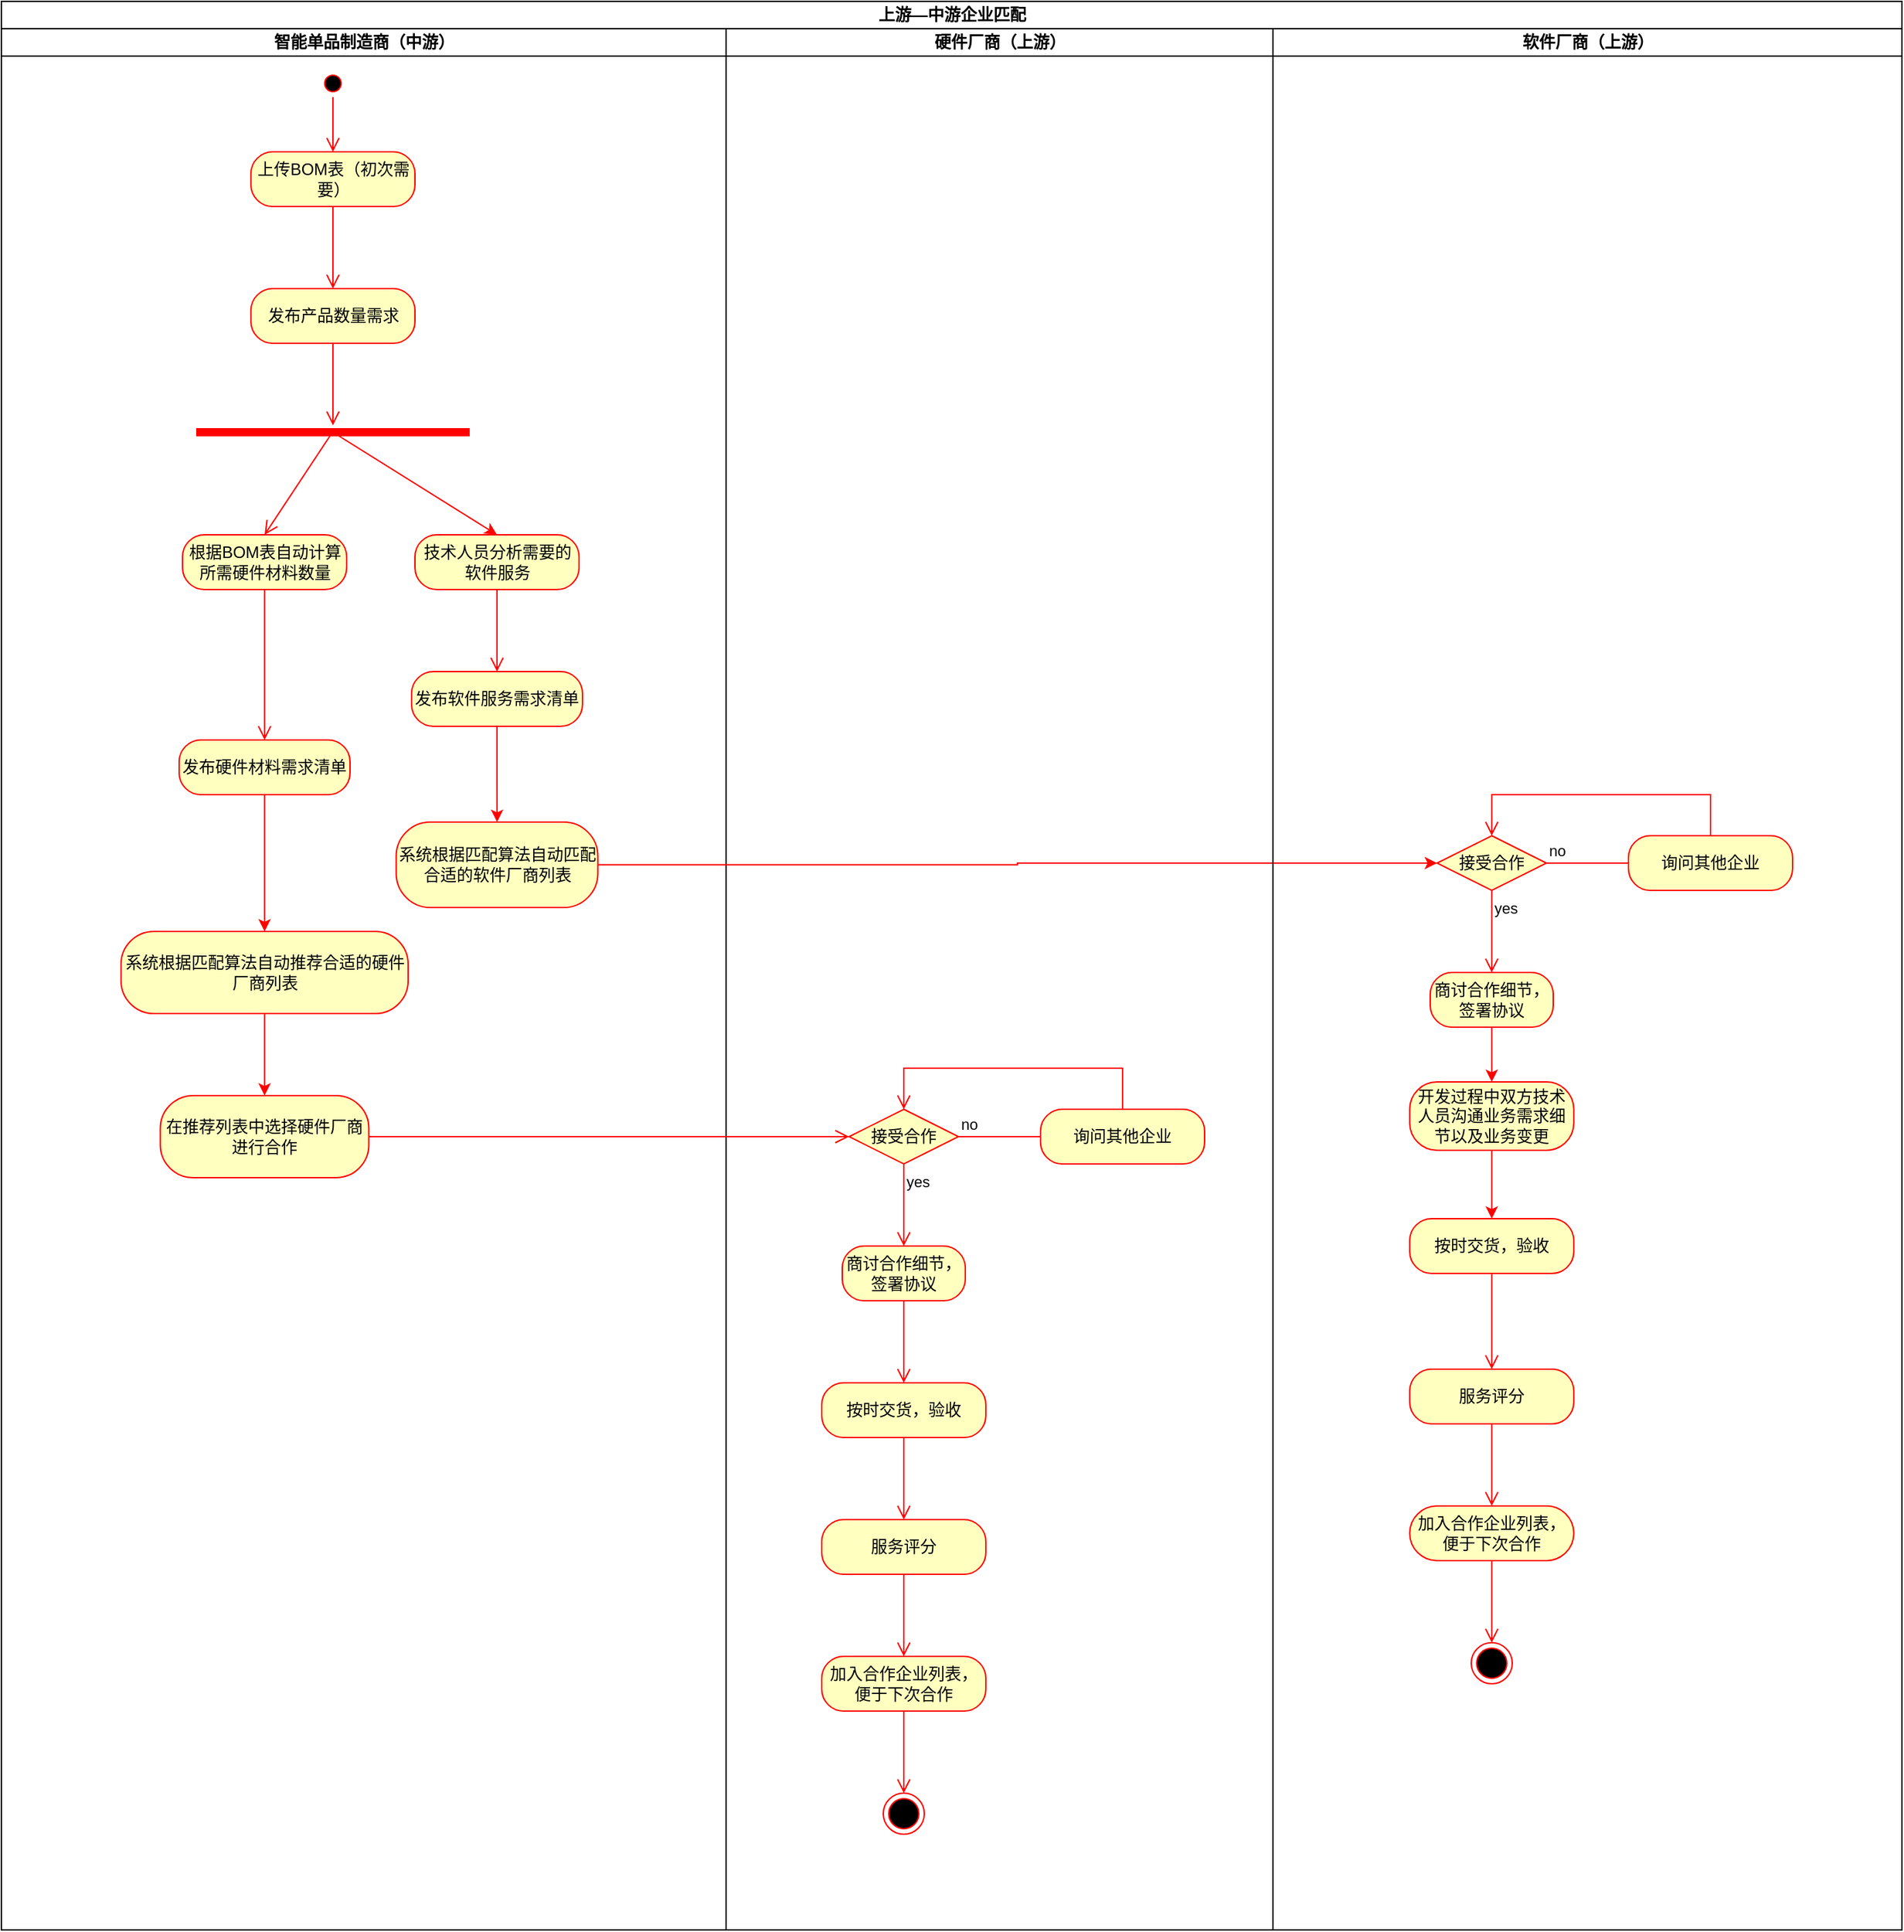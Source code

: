 <mxfile version="26.0.3" pages="9">
  <diagram id="prtHgNgQTEPvFCAcTncT" name="中上游智能匹配">
    <mxGraphModel dx="1985" dy="1050" grid="1" gridSize="10" guides="1" tooltips="1" connect="1" arrows="1" fold="1" page="1" pageScale="1" pageWidth="2339" pageHeight="3300" math="0" shadow="0">
      <root>
        <mxCell id="0" />
        <mxCell id="1" parent="0" />
        <mxCell id="G4k473hNy3UlmJ6TiarO-14" value="上游—中游企业匹配" style="swimlane;childLayout=stackLayout;resizeParent=1;resizeParentMax=0;startSize=20;html=1;" parent="1" vertex="1">
          <mxGeometry x="380.0" y="680" width="1390" height="1410" as="geometry" />
        </mxCell>
        <mxCell id="G4k473hNy3UlmJ6TiarO-15" value="智能单品制造商（中游）" style="swimlane;startSize=20;html=1;" parent="G4k473hNy3UlmJ6TiarO-14" vertex="1">
          <mxGeometry y="20" width="530" height="1390" as="geometry" />
        </mxCell>
        <mxCell id="G4k473hNy3UlmJ6TiarO-25" value="" style="edgeStyle=orthogonalEdgeStyle;html=1;verticalAlign=bottom;endArrow=open;endSize=8;strokeColor=#ff0000;rounded=0;entryX=0.5;entryY=0;entryDx=0;entryDy=0;" parent="G4k473hNy3UlmJ6TiarO-15" source="G4k473hNy3UlmJ6TiarO-24" target="G4k473hNy3UlmJ6TiarO-32" edge="1">
          <mxGeometry relative="1" as="geometry">
            <mxPoint x="192.5" y="490" as="targetPoint" />
          </mxGeometry>
        </mxCell>
        <mxCell id="G4k473hNy3UlmJ6TiarO-18" value="" style="ellipse;html=1;shape=startState;fillColor=#000000;strokeColor=#ff0000;" parent="G4k473hNy3UlmJ6TiarO-15" vertex="1">
          <mxGeometry x="232.5" y="30" width="20" height="20" as="geometry" />
        </mxCell>
        <mxCell id="G4k473hNy3UlmJ6TiarO-19" value="" style="edgeStyle=orthogonalEdgeStyle;html=1;verticalAlign=bottom;endArrow=open;endSize=8;strokeColor=#ff0000;rounded=0;" parent="G4k473hNy3UlmJ6TiarO-15" source="G4k473hNy3UlmJ6TiarO-18" edge="1">
          <mxGeometry relative="1" as="geometry">
            <mxPoint x="242.5" y="90" as="targetPoint" />
          </mxGeometry>
        </mxCell>
        <mxCell id="G4k473hNy3UlmJ6TiarO-20" value="上传BOM表（初次需要）" style="rounded=1;whiteSpace=wrap;html=1;arcSize=40;fontColor=#000000;fillColor=#ffffc0;strokeColor=#ff0000;" parent="G4k473hNy3UlmJ6TiarO-15" vertex="1">
          <mxGeometry x="182.5" y="90" width="120" height="40" as="geometry" />
        </mxCell>
        <mxCell id="G4k473hNy3UlmJ6TiarO-21" value="" style="edgeStyle=orthogonalEdgeStyle;html=1;verticalAlign=bottom;endArrow=open;endSize=8;strokeColor=#ff0000;rounded=0;" parent="G4k473hNy3UlmJ6TiarO-15" source="G4k473hNy3UlmJ6TiarO-20" edge="1">
          <mxGeometry relative="1" as="geometry">
            <mxPoint x="242.5" y="190" as="targetPoint" />
          </mxGeometry>
        </mxCell>
        <mxCell id="G4k473hNy3UlmJ6TiarO-22" value="发布产品数量需求" style="rounded=1;whiteSpace=wrap;html=1;arcSize=40;fontColor=#000000;fillColor=#ffffc0;strokeColor=#ff0000;" parent="G4k473hNy3UlmJ6TiarO-15" vertex="1">
          <mxGeometry x="182.5" y="190" width="120" height="40" as="geometry" />
        </mxCell>
        <mxCell id="G4k473hNy3UlmJ6TiarO-23" value="" style="edgeStyle=orthogonalEdgeStyle;html=1;verticalAlign=bottom;endArrow=open;endSize=8;strokeColor=#ff0000;rounded=0;" parent="G4k473hNy3UlmJ6TiarO-15" source="G4k473hNy3UlmJ6TiarO-22" edge="1">
          <mxGeometry relative="1" as="geometry">
            <mxPoint x="242.5" y="290" as="targetPoint" />
          </mxGeometry>
        </mxCell>
        <mxCell id="G4k473hNy3UlmJ6TiarO-31" style="rounded=0;orthogonalLoop=1;jettySize=auto;html=1;fillColor=#e51400;strokeColor=#FF0000;entryX=0.5;entryY=0;entryDx=0;entryDy=0;" parent="G4k473hNy3UlmJ6TiarO-15" target="G4k473hNy3UlmJ6TiarO-29" edge="1">
          <mxGeometry relative="1" as="geometry">
            <mxPoint x="242.5" y="295" as="sourcePoint" />
          </mxGeometry>
        </mxCell>
        <mxCell id="G4k473hNy3UlmJ6TiarO-26" value="" style="shape=line;html=1;strokeWidth=6;strokeColor=#ff0000;" parent="G4k473hNy3UlmJ6TiarO-15" vertex="1">
          <mxGeometry x="142.5" y="290" width="200" height="10" as="geometry" />
        </mxCell>
        <mxCell id="G4k473hNy3UlmJ6TiarO-27" value="" style="html=1;verticalAlign=bottom;endArrow=open;endSize=8;strokeColor=#ff0000;rounded=0;entryX=0.5;entryY=0;entryDx=0;entryDy=0;exitX=0.503;exitY=0.351;exitDx=0;exitDy=0;exitPerimeter=0;" parent="G4k473hNy3UlmJ6TiarO-15" source="G4k473hNy3UlmJ6TiarO-26" target="G4k473hNy3UlmJ6TiarO-24" edge="1">
          <mxGeometry relative="1" as="geometry">
            <mxPoint x="242.5" y="370" as="targetPoint" />
          </mxGeometry>
        </mxCell>
        <mxCell id="G4k473hNy3UlmJ6TiarO-24" value="根据BOM表自动计算所需硬件材料数量" style="rounded=1;whiteSpace=wrap;html=1;arcSize=40;fontColor=#000000;fillColor=#ffffc0;strokeColor=#ff0000;" parent="G4k473hNy3UlmJ6TiarO-15" vertex="1">
          <mxGeometry x="132.5" y="370" width="120" height="40" as="geometry" />
        </mxCell>
        <mxCell id="G4k473hNy3UlmJ6TiarO-29" value="技术人员分析需要的软件服务" style="rounded=1;whiteSpace=wrap;html=1;arcSize=40;fontColor=#000000;fillColor=#ffffc0;strokeColor=#ff0000;" parent="G4k473hNy3UlmJ6TiarO-15" vertex="1">
          <mxGeometry x="302.5" y="370" width="120" height="40" as="geometry" />
        </mxCell>
        <mxCell id="G4k473hNy3UlmJ6TiarO-30" value="" style="edgeStyle=orthogonalEdgeStyle;html=1;verticalAlign=bottom;endArrow=open;endSize=8;strokeColor=#ff0000;rounded=0;" parent="G4k473hNy3UlmJ6TiarO-15" source="G4k473hNy3UlmJ6TiarO-29" edge="1">
          <mxGeometry relative="1" as="geometry">
            <mxPoint x="362.5" y="470" as="targetPoint" />
          </mxGeometry>
        </mxCell>
        <mxCell id="G4k473hNy3UlmJ6TiarO-32" value="发布硬件材料需求清单" style="rounded=1;whiteSpace=wrap;html=1;arcSize=40;fontColor=#000000;fillColor=#ffffc0;strokeColor=#ff0000;" parent="G4k473hNy3UlmJ6TiarO-15" vertex="1">
          <mxGeometry x="130" y="520" width="125" height="40" as="geometry" />
        </mxCell>
        <mxCell id="G4k473hNy3UlmJ6TiarO-34" value="发布软件服务需求清单" style="rounded=1;whiteSpace=wrap;html=1;arcSize=40;fontColor=#000000;fillColor=#ffffc0;strokeColor=#ff0000;" parent="G4k473hNy3UlmJ6TiarO-15" vertex="1">
          <mxGeometry x="300" y="470" width="125" height="40" as="geometry" />
        </mxCell>
        <mxCell id="G4k473hNy3UlmJ6TiarO-55" style="edgeStyle=orthogonalEdgeStyle;rounded=0;orthogonalLoop=1;jettySize=auto;html=1;entryX=0.5;entryY=0;entryDx=0;entryDy=0;strokeColor=#FF0000;" parent="G4k473hNy3UlmJ6TiarO-15" source="G4k473hNy3UlmJ6TiarO-51" target="G4k473hNy3UlmJ6TiarO-53" edge="1">
          <mxGeometry relative="1" as="geometry" />
        </mxCell>
        <mxCell id="G4k473hNy3UlmJ6TiarO-51" value="系统根据匹配算法自动推荐合适的硬件厂商列表" style="whiteSpace=wrap;html=1;fillColor=#ffffc0;strokeColor=#ff0000;fontColor=#000000;rounded=1;arcSize=40;" parent="G4k473hNy3UlmJ6TiarO-15" vertex="1">
          <mxGeometry x="87.5" y="660" width="210" height="60" as="geometry" />
        </mxCell>
        <mxCell id="G4k473hNy3UlmJ6TiarO-52" value="" style="edgeStyle=orthogonalEdgeStyle;rounded=0;orthogonalLoop=1;jettySize=auto;html=1;strokeColor=#FF0000;" parent="G4k473hNy3UlmJ6TiarO-15" source="G4k473hNy3UlmJ6TiarO-32" target="G4k473hNy3UlmJ6TiarO-51" edge="1">
          <mxGeometry relative="1" as="geometry" />
        </mxCell>
        <mxCell id="G4k473hNy3UlmJ6TiarO-36" value="系统根据匹配算法自动匹配合适的软件厂商列表" style="whiteSpace=wrap;html=1;fillColor=#ffffc0;strokeColor=#ff0000;fontColor=#000000;rounded=1;arcSize=40;" parent="G4k473hNy3UlmJ6TiarO-15" vertex="1">
          <mxGeometry x="288.75" y="580" width="147.5" height="62.5" as="geometry" />
        </mxCell>
        <mxCell id="G4k473hNy3UlmJ6TiarO-37" value="" style="edgeStyle=orthogonalEdgeStyle;rounded=0;orthogonalLoop=1;jettySize=auto;html=1;strokeColor=#ff0000;" parent="G4k473hNy3UlmJ6TiarO-15" source="G4k473hNy3UlmJ6TiarO-34" target="G4k473hNy3UlmJ6TiarO-36" edge="1">
          <mxGeometry relative="1" as="geometry" />
        </mxCell>
        <mxCell id="G4k473hNy3UlmJ6TiarO-53" value="在推荐列表中选择硬件厂商进行合作" style="rounded=1;whiteSpace=wrap;html=1;arcSize=40;fontColor=#000000;fillColor=#ffffc0;strokeColor=#ff0000;" parent="G4k473hNy3UlmJ6TiarO-15" vertex="1">
          <mxGeometry x="116.25" y="780" width="152.5" height="60" as="geometry" />
        </mxCell>
        <mxCell id="G4k473hNy3UlmJ6TiarO-16" value="硬件厂商（上游）" style="swimlane;startSize=20;html=1;" parent="G4k473hNy3UlmJ6TiarO-14" vertex="1">
          <mxGeometry x="530" y="20" width="400" height="1390" as="geometry" />
        </mxCell>
        <mxCell id="G4k473hNy3UlmJ6TiarO-56" value="接受合作" style="rhombus;whiteSpace=wrap;html=1;fontColor=#000000;fillColor=#ffffc0;strokeColor=#ff0000;" parent="G4k473hNy3UlmJ6TiarO-16" vertex="1">
          <mxGeometry x="90.0" y="790" width="80" height="40" as="geometry" />
        </mxCell>
        <mxCell id="G4k473hNy3UlmJ6TiarO-57" value="no" style="edgeStyle=orthogonalEdgeStyle;html=1;align=left;verticalAlign=bottom;endArrow=open;endSize=8;strokeColor=#ff0000;rounded=0;" parent="G4k473hNy3UlmJ6TiarO-16" source="G4k473hNy3UlmJ6TiarO-56" edge="1">
          <mxGeometry x="-1" relative="1" as="geometry">
            <mxPoint x="280.0" y="810" as="targetPoint" />
          </mxGeometry>
        </mxCell>
        <mxCell id="G4k473hNy3UlmJ6TiarO-58" value="yes" style="edgeStyle=orthogonalEdgeStyle;html=1;align=left;verticalAlign=top;endArrow=open;endSize=8;strokeColor=#ff0000;rounded=0;" parent="G4k473hNy3UlmJ6TiarO-16" source="G4k473hNy3UlmJ6TiarO-56" edge="1">
          <mxGeometry x="-1" relative="1" as="geometry">
            <mxPoint x="130.0" y="890" as="targetPoint" />
          </mxGeometry>
        </mxCell>
        <mxCell id="G4k473hNy3UlmJ6TiarO-60" value="询问其他企业" style="rounded=1;whiteSpace=wrap;html=1;arcSize=40;fontColor=#000000;fillColor=#ffffc0;strokeColor=#ff0000;" parent="G4k473hNy3UlmJ6TiarO-16" vertex="1">
          <mxGeometry x="230.0" y="790" width="120" height="40" as="geometry" />
        </mxCell>
        <mxCell id="G4k473hNy3UlmJ6TiarO-61" value="" style="edgeStyle=orthogonalEdgeStyle;html=1;verticalAlign=bottom;endArrow=open;endSize=8;strokeColor=#ff0000;rounded=0;entryX=0.5;entryY=0;entryDx=0;entryDy=0;exitX=0.5;exitY=0;exitDx=0;exitDy=0;" parent="G4k473hNy3UlmJ6TiarO-16" source="G4k473hNy3UlmJ6TiarO-60" target="G4k473hNy3UlmJ6TiarO-56" edge="1">
          <mxGeometry relative="1" as="geometry">
            <mxPoint x="130.0" y="780.0" as="targetPoint" />
            <mxPoint x="290.0" y="780.0" as="sourcePoint" />
            <Array as="points">
              <mxPoint x="290" y="760" />
              <mxPoint x="130" y="760" />
            </Array>
          </mxGeometry>
        </mxCell>
        <mxCell id="G4k473hNy3UlmJ6TiarO-62" value="商讨合作细节，签署协议" style="rounded=1;whiteSpace=wrap;html=1;arcSize=40;fontColor=#000000;fillColor=#ffffc0;strokeColor=#ff0000;" parent="G4k473hNy3UlmJ6TiarO-16" vertex="1">
          <mxGeometry x="85" y="890" width="90" height="40" as="geometry" />
        </mxCell>
        <mxCell id="G4k473hNy3UlmJ6TiarO-63" value="" style="edgeStyle=orthogonalEdgeStyle;html=1;verticalAlign=bottom;endArrow=open;endSize=8;strokeColor=#ff0000;rounded=0;" parent="G4k473hNy3UlmJ6TiarO-16" source="G4k473hNy3UlmJ6TiarO-62" edge="1">
          <mxGeometry relative="1" as="geometry">
            <mxPoint x="130.0" y="990" as="targetPoint" />
          </mxGeometry>
        </mxCell>
        <mxCell id="G4k473hNy3UlmJ6TiarO-64" value="按时交货，验收" style="rounded=1;whiteSpace=wrap;html=1;arcSize=40;fontColor=#000000;fillColor=#ffffc0;strokeColor=#ff0000;" parent="G4k473hNy3UlmJ6TiarO-16" vertex="1">
          <mxGeometry x="70.0" y="990" width="120" height="40" as="geometry" />
        </mxCell>
        <mxCell id="G4k473hNy3UlmJ6TiarO-65" value="" style="edgeStyle=orthogonalEdgeStyle;html=1;verticalAlign=bottom;endArrow=open;endSize=8;strokeColor=#ff0000;rounded=0;" parent="G4k473hNy3UlmJ6TiarO-16" source="G4k473hNy3UlmJ6TiarO-64" edge="1">
          <mxGeometry relative="1" as="geometry">
            <mxPoint x="130.0" y="1090" as="targetPoint" />
          </mxGeometry>
        </mxCell>
        <mxCell id="G4k473hNy3UlmJ6TiarO-68" value="服务评分" style="rounded=1;whiteSpace=wrap;html=1;arcSize=40;fontColor=#000000;fillColor=#ffffc0;strokeColor=#ff0000;" parent="G4k473hNy3UlmJ6TiarO-16" vertex="1">
          <mxGeometry x="70.0" y="1090" width="120" height="40" as="geometry" />
        </mxCell>
        <mxCell id="G4k473hNy3UlmJ6TiarO-69" value="" style="edgeStyle=orthogonalEdgeStyle;html=1;verticalAlign=bottom;endArrow=open;endSize=8;strokeColor=#ff0000;rounded=0;" parent="G4k473hNy3UlmJ6TiarO-16" source="G4k473hNy3UlmJ6TiarO-68" edge="1">
          <mxGeometry relative="1" as="geometry">
            <mxPoint x="130.0" y="1190" as="targetPoint" />
          </mxGeometry>
        </mxCell>
        <mxCell id="G4k473hNy3UlmJ6TiarO-70" value="加入合作企业列表，便于下次合作" style="rounded=1;whiteSpace=wrap;html=1;arcSize=40;fontColor=#000000;fillColor=#ffffc0;strokeColor=#ff0000;" parent="G4k473hNy3UlmJ6TiarO-16" vertex="1">
          <mxGeometry x="70.0" y="1190" width="120" height="40" as="geometry" />
        </mxCell>
        <mxCell id="G4k473hNy3UlmJ6TiarO-71" value="" style="edgeStyle=orthogonalEdgeStyle;html=1;verticalAlign=bottom;endArrow=open;endSize=8;strokeColor=#ff0000;rounded=0;" parent="G4k473hNy3UlmJ6TiarO-16" source="G4k473hNy3UlmJ6TiarO-70" edge="1">
          <mxGeometry relative="1" as="geometry">
            <mxPoint x="130.0" y="1290" as="targetPoint" />
          </mxGeometry>
        </mxCell>
        <mxCell id="G4k473hNy3UlmJ6TiarO-72" value="" style="ellipse;html=1;shape=endState;fillColor=#000000;strokeColor=#ff0000;" parent="G4k473hNy3UlmJ6TiarO-16" vertex="1">
          <mxGeometry x="115.0" y="1290" width="30" height="30" as="geometry" />
        </mxCell>
        <mxCell id="G4k473hNy3UlmJ6TiarO-75" value="" style="edgeStyle=orthogonalEdgeStyle;rounded=0;orthogonalLoop=1;jettySize=auto;html=1;strokeColor=#FF0000;entryX=0;entryY=0.5;entryDx=0;entryDy=0;" parent="G4k473hNy3UlmJ6TiarO-14" source="G4k473hNy3UlmJ6TiarO-36" target="G4k473hNy3UlmJ6TiarO-76" edge="1">
          <mxGeometry relative="1" as="geometry">
            <mxPoint x="1170.0" y="630" as="targetPoint" />
          </mxGeometry>
        </mxCell>
        <mxCell id="G4k473hNy3UlmJ6TiarO-54" value="" style="edgeStyle=orthogonalEdgeStyle;html=1;verticalAlign=bottom;endArrow=open;endSize=8;strokeColor=#ff0000;rounded=0;entryX=0;entryY=0.5;entryDx=0;entryDy=0;" parent="G4k473hNy3UlmJ6TiarO-14" source="G4k473hNy3UlmJ6TiarO-53" target="G4k473hNy3UlmJ6TiarO-56" edge="1">
          <mxGeometry relative="1" as="geometry">
            <mxPoint x="650.0" y="830" as="targetPoint" />
          </mxGeometry>
        </mxCell>
        <mxCell id="G4k473hNy3UlmJ6TiarO-17" value="软件厂商（上游）" style="swimlane;startSize=20;html=1;" parent="G4k473hNy3UlmJ6TiarO-14" vertex="1">
          <mxGeometry x="930" y="20" width="460" height="1390" as="geometry" />
        </mxCell>
        <mxCell id="G4k473hNy3UlmJ6TiarO-76" value="接受合作" style="rhombus;whiteSpace=wrap;html=1;fontColor=#000000;fillColor=#ffffc0;strokeColor=#ff0000;" parent="G4k473hNy3UlmJ6TiarO-17" vertex="1">
          <mxGeometry x="120.0" y="590" width="80" height="40" as="geometry" />
        </mxCell>
        <mxCell id="G4k473hNy3UlmJ6TiarO-77" value="no" style="edgeStyle=orthogonalEdgeStyle;html=1;align=left;verticalAlign=bottom;endArrow=open;endSize=8;strokeColor=#ff0000;rounded=0;" parent="G4k473hNy3UlmJ6TiarO-17" source="G4k473hNy3UlmJ6TiarO-76" edge="1">
          <mxGeometry x="-1" relative="1" as="geometry">
            <mxPoint x="310.0" y="610" as="targetPoint" />
          </mxGeometry>
        </mxCell>
        <mxCell id="G4k473hNy3UlmJ6TiarO-78" value="yes" style="edgeStyle=orthogonalEdgeStyle;html=1;align=left;verticalAlign=top;endArrow=open;endSize=8;strokeColor=#ff0000;rounded=0;" parent="G4k473hNy3UlmJ6TiarO-17" source="G4k473hNy3UlmJ6TiarO-76" edge="1">
          <mxGeometry x="-1" relative="1" as="geometry">
            <mxPoint x="160.0" y="690" as="targetPoint" />
          </mxGeometry>
        </mxCell>
        <mxCell id="G4k473hNy3UlmJ6TiarO-79" value="询问其他企业" style="rounded=1;whiteSpace=wrap;html=1;arcSize=40;fontColor=#000000;fillColor=#ffffc0;strokeColor=#ff0000;" parent="G4k473hNy3UlmJ6TiarO-17" vertex="1">
          <mxGeometry x="260.0" y="590" width="120" height="40" as="geometry" />
        </mxCell>
        <mxCell id="G4k473hNy3UlmJ6TiarO-80" value="" style="edgeStyle=orthogonalEdgeStyle;html=1;verticalAlign=bottom;endArrow=open;endSize=8;strokeColor=#ff0000;rounded=0;entryX=0.5;entryY=0;entryDx=0;entryDy=0;exitX=0.5;exitY=0;exitDx=0;exitDy=0;" parent="G4k473hNy3UlmJ6TiarO-17" source="G4k473hNy3UlmJ6TiarO-79" target="G4k473hNy3UlmJ6TiarO-76" edge="1">
          <mxGeometry relative="1" as="geometry">
            <mxPoint x="160.0" y="580.0" as="targetPoint" />
            <mxPoint x="320.0" y="580.0" as="sourcePoint" />
            <Array as="points">
              <mxPoint x="320" y="560" />
              <mxPoint x="160" y="560" />
            </Array>
          </mxGeometry>
        </mxCell>
        <mxCell id="ckavIdwdktaXO-kbaoQL-2" value="" style="edgeStyle=orthogonalEdgeStyle;rounded=0;orthogonalLoop=1;jettySize=auto;html=1;strokeColor=#FF0000;" parent="G4k473hNy3UlmJ6TiarO-17" source="G4k473hNy3UlmJ6TiarO-81" target="ckavIdwdktaXO-kbaoQL-1" edge="1">
          <mxGeometry relative="1" as="geometry" />
        </mxCell>
        <mxCell id="G4k473hNy3UlmJ6TiarO-81" value="商讨合作细节，签署协议" style="rounded=1;whiteSpace=wrap;html=1;arcSize=40;fontColor=#000000;fillColor=#ffffc0;strokeColor=#ff0000;" parent="G4k473hNy3UlmJ6TiarO-17" vertex="1">
          <mxGeometry x="115" y="690" width="90" height="40" as="geometry" />
        </mxCell>
        <mxCell id="G4k473hNy3UlmJ6TiarO-83" value="按时交货，验收" style="rounded=1;whiteSpace=wrap;html=1;arcSize=40;fontColor=#000000;fillColor=#ffffc0;strokeColor=#ff0000;" parent="G4k473hNy3UlmJ6TiarO-17" vertex="1">
          <mxGeometry x="100.0" y="870" width="120" height="40" as="geometry" />
        </mxCell>
        <mxCell id="G4k473hNy3UlmJ6TiarO-84" value="" style="edgeStyle=orthogonalEdgeStyle;html=1;verticalAlign=bottom;endArrow=open;endSize=8;strokeColor=#ff0000;rounded=0;" parent="G4k473hNy3UlmJ6TiarO-17" source="G4k473hNy3UlmJ6TiarO-83" edge="1">
          <mxGeometry relative="1" as="geometry">
            <mxPoint x="160.0" y="980" as="targetPoint" />
          </mxGeometry>
        </mxCell>
        <mxCell id="G4k473hNy3UlmJ6TiarO-85" value="服务评分" style="rounded=1;whiteSpace=wrap;html=1;arcSize=40;fontColor=#000000;fillColor=#ffffc0;strokeColor=#ff0000;" parent="G4k473hNy3UlmJ6TiarO-17" vertex="1">
          <mxGeometry x="100.0" y="980" width="120" height="40" as="geometry" />
        </mxCell>
        <mxCell id="G4k473hNy3UlmJ6TiarO-86" value="" style="edgeStyle=orthogonalEdgeStyle;html=1;verticalAlign=bottom;endArrow=open;endSize=8;strokeColor=#ff0000;rounded=0;" parent="G4k473hNy3UlmJ6TiarO-17" source="G4k473hNy3UlmJ6TiarO-85" edge="1">
          <mxGeometry relative="1" as="geometry">
            <mxPoint x="160.0" y="1080" as="targetPoint" />
          </mxGeometry>
        </mxCell>
        <mxCell id="G4k473hNy3UlmJ6TiarO-87" value="加入合作企业列表，便于下次合作" style="rounded=1;whiteSpace=wrap;html=1;arcSize=50;fontColor=#000000;fillColor=#ffffc0;strokeColor=#ff0000;" parent="G4k473hNy3UlmJ6TiarO-17" vertex="1">
          <mxGeometry x="100.0" y="1080" width="120" height="40" as="geometry" />
        </mxCell>
        <mxCell id="G4k473hNy3UlmJ6TiarO-88" value="" style="edgeStyle=orthogonalEdgeStyle;html=1;verticalAlign=bottom;endArrow=open;endSize=8;strokeColor=#ff0000;rounded=0;" parent="G4k473hNy3UlmJ6TiarO-17" source="G4k473hNy3UlmJ6TiarO-87" edge="1">
          <mxGeometry relative="1" as="geometry">
            <mxPoint x="160.0" y="1180" as="targetPoint" />
          </mxGeometry>
        </mxCell>
        <mxCell id="G4k473hNy3UlmJ6TiarO-89" value="" style="ellipse;html=1;shape=endState;fillColor=#000000;strokeColor=#ff0000;" parent="G4k473hNy3UlmJ6TiarO-17" vertex="1">
          <mxGeometry x="145.0" y="1180" width="30" height="30" as="geometry" />
        </mxCell>
        <mxCell id="ckavIdwdktaXO-kbaoQL-3" style="edgeStyle=orthogonalEdgeStyle;rounded=0;orthogonalLoop=1;jettySize=auto;html=1;entryX=0.5;entryY=0;entryDx=0;entryDy=0;strokeColor=#FF0000;" parent="G4k473hNy3UlmJ6TiarO-17" source="ckavIdwdktaXO-kbaoQL-1" target="G4k473hNy3UlmJ6TiarO-83" edge="1">
          <mxGeometry relative="1" as="geometry" />
        </mxCell>
        <mxCell id="ckavIdwdktaXO-kbaoQL-1" value="开发过程中双方技术人员沟通业务需求细节以及业务变更" style="whiteSpace=wrap;html=1;fillColor=#ffffc0;strokeColor=#ff0000;fontColor=#000000;rounded=1;arcSize=40;" parent="G4k473hNy3UlmJ6TiarO-17" vertex="1">
          <mxGeometry x="100" y="770" width="120" height="50" as="geometry" />
        </mxCell>
      </root>
    </mxGraphModel>
  </diagram>
  <diagram id="7u9bPi9LvH8Y9y0cHNrz" name="中下游智能匹配">
    <mxGraphModel grid="1" page="1" gridSize="10" guides="1" tooltips="1" connect="1" arrows="1" fold="1" pageScale="1" pageWidth="2339" pageHeight="3300" math="0" shadow="0">
      <root>
        <mxCell id="0" />
        <mxCell id="1" parent="0" />
        <mxCell id="-WsMVcNiUiyNvO5i9aUW-1" value="中游——下游企业匹配" style="swimlane;childLayout=stackLayout;resizeParent=1;resizeParentMax=0;startSize=20;html=1;" vertex="1" parent="1">
          <mxGeometry x="610.0" y="440" width="930" height="1010" as="geometry" />
        </mxCell>
        <mxCell id="-WsMVcNiUiyNvO5i9aUW-2" value="智能单品制造商（中游）" style="swimlane;startSize=20;html=1;" vertex="1" parent="-WsMVcNiUiyNvO5i9aUW-1">
          <mxGeometry y="20" width="470" height="990" as="geometry" />
        </mxCell>
        <mxCell id="-WsMVcNiUiyNvO5i9aUW-3" value="接受合作" style="rhombus;whiteSpace=wrap;html=1;fontColor=#000000;fillColor=#ffffc0;strokeColor=#ff0000;" vertex="1" parent="-WsMVcNiUiyNvO5i9aUW-2">
          <mxGeometry x="300.0" y="326" width="80" height="40" as="geometry" />
        </mxCell>
        <mxCell id="-WsMVcNiUiyNvO5i9aUW-4" value="no" style="edgeStyle=orthogonalEdgeStyle;html=1;align=left;verticalAlign=bottom;endArrow=open;endSize=8;strokeColor=#ff0000;rounded=0;entryX=1;entryY=0.5;entryDx=0;entryDy=0;" edge="1" parent="-WsMVcNiUiyNvO5i9aUW-2" source="-WsMVcNiUiyNvO5i9aUW-3" target="-WsMVcNiUiyNvO5i9aUW-6">
          <mxGeometry x="-1" relative="1" as="geometry">
            <mxPoint x="210.0" y="346" as="targetPoint" />
          </mxGeometry>
        </mxCell>
        <mxCell id="-WsMVcNiUiyNvO5i9aUW-5" value="yes" style="edgeStyle=orthogonalEdgeStyle;html=1;align=left;verticalAlign=top;endArrow=open;endSize=8;strokeColor=#ff0000;rounded=0;entryX=0.5;entryY=0;entryDx=0;entryDy=0;" edge="1" parent="-WsMVcNiUiyNvO5i9aUW-2" source="-WsMVcNiUiyNvO5i9aUW-3" target="-WsMVcNiUiyNvO5i9aUW-8">
          <mxGeometry x="-1" relative="1" as="geometry">
            <mxPoint x="340.0" y="410" as="targetPoint" />
          </mxGeometry>
        </mxCell>
        <mxCell id="-WsMVcNiUiyNvO5i9aUW-6" value="从列表中选择其他企业进行合作" style="rounded=1;whiteSpace=wrap;html=1;arcSize=40;fontColor=#000000;fillColor=#ffffc0;strokeColor=#ff0000;" vertex="1" parent="-WsMVcNiUiyNvO5i9aUW-2">
          <mxGeometry x="80.0" y="326" width="120" height="40" as="geometry" />
        </mxCell>
        <mxCell id="-WsMVcNiUiyNvO5i9aUW-7" value="" style="edgeStyle=orthogonalEdgeStyle;html=1;verticalAlign=bottom;endArrow=open;endSize=8;strokeColor=#ff0000;rounded=0;entryX=0.5;entryY=0;entryDx=0;entryDy=0;" edge="1" parent="-WsMVcNiUiyNvO5i9aUW-2" source="-WsMVcNiUiyNvO5i9aUW-6" target="-WsMVcNiUiyNvO5i9aUW-3">
          <mxGeometry relative="1" as="geometry">
            <mxPoint x="260.0" y="220" as="targetPoint" />
            <Array as="points">
              <mxPoint x="140" y="290" />
              <mxPoint x="340" y="290" />
            </Array>
          </mxGeometry>
        </mxCell>
        <mxCell id="-WsMVcNiUiyNvO5i9aUW-8" value="商讨交易细节，签署协议" style="rounded=1;whiteSpace=wrap;html=1;arcSize=40;fontColor=#000000;fillColor=#ffffc0;strokeColor=#ff0000;" vertex="1" parent="-WsMVcNiUiyNvO5i9aUW-2">
          <mxGeometry x="280" y="420" width="120" height="40" as="geometry" />
        </mxCell>
        <mxCell id="-WsMVcNiUiyNvO5i9aUW-9" value="" style="edgeStyle=orthogonalEdgeStyle;html=1;verticalAlign=bottom;endArrow=open;endSize=8;strokeColor=#ff0000;rounded=0;entryX=0.5;entryY=0;entryDx=0;entryDy=0;" edge="1" parent="-WsMVcNiUiyNvO5i9aUW-2" source="-WsMVcNiUiyNvO5i9aUW-8" target="-WsMVcNiUiyNvO5i9aUW-10">
          <mxGeometry relative="1" as="geometry">
            <mxPoint x="340.0" y="510" as="targetPoint" />
          </mxGeometry>
        </mxCell>
        <mxCell id="-WsMVcNiUiyNvO5i9aUW-10" value="按时交货，验收" style="rounded=1;whiteSpace=wrap;html=1;arcSize=40;fontColor=#000000;fillColor=#ffffc0;strokeColor=#ff0000;" vertex="1" parent="-WsMVcNiUiyNvO5i9aUW-2">
          <mxGeometry x="280.0" y="525" width="120" height="40" as="geometry" />
        </mxCell>
        <mxCell id="-WsMVcNiUiyNvO5i9aUW-11" value="" style="edgeStyle=orthogonalEdgeStyle;html=1;verticalAlign=bottom;endArrow=open;endSize=8;strokeColor=#ff0000;rounded=0;" edge="1" parent="-WsMVcNiUiyNvO5i9aUW-2" source="-WsMVcNiUiyNvO5i9aUW-10">
          <mxGeometry relative="1" as="geometry">
            <mxPoint x="340.0" y="625" as="targetPoint" />
          </mxGeometry>
        </mxCell>
        <mxCell id="-WsMVcNiUiyNvO5i9aUW-12" value="服务评分" style="rounded=1;whiteSpace=wrap;html=1;arcSize=40;fontColor=#000000;fillColor=#ffffc0;strokeColor=#ff0000;" vertex="1" parent="-WsMVcNiUiyNvO5i9aUW-2">
          <mxGeometry x="280.0" y="625" width="120" height="40" as="geometry" />
        </mxCell>
        <mxCell id="-WsMVcNiUiyNvO5i9aUW-13" value="" style="edgeStyle=orthogonalEdgeStyle;html=1;verticalAlign=bottom;endArrow=open;endSize=8;strokeColor=#ff0000;rounded=0;" edge="1" parent="-WsMVcNiUiyNvO5i9aUW-2" source="-WsMVcNiUiyNvO5i9aUW-12">
          <mxGeometry relative="1" as="geometry">
            <mxPoint x="340.0" y="725" as="targetPoint" />
          </mxGeometry>
        </mxCell>
        <mxCell id="-WsMVcNiUiyNvO5i9aUW-14" value="加入合作企业列表，便于下次合作" style="rounded=1;whiteSpace=wrap;html=1;arcSize=40;fontColor=#000000;fillColor=#ffffc0;strokeColor=#ff0000;" vertex="1" parent="-WsMVcNiUiyNvO5i9aUW-2">
          <mxGeometry x="280.0" y="725" width="120" height="40" as="geometry" />
        </mxCell>
        <mxCell id="-WsMVcNiUiyNvO5i9aUW-15" value="" style="edgeStyle=orthogonalEdgeStyle;html=1;verticalAlign=bottom;endArrow=open;endSize=8;strokeColor=#ff0000;rounded=0;" edge="1" parent="-WsMVcNiUiyNvO5i9aUW-2" source="-WsMVcNiUiyNvO5i9aUW-14">
          <mxGeometry relative="1" as="geometry">
            <mxPoint x="340.0" y="825" as="targetPoint" />
          </mxGeometry>
        </mxCell>
        <mxCell id="-WsMVcNiUiyNvO5i9aUW-16" value="" style="ellipse;html=1;shape=endState;fillColor=#000000;strokeColor=#ff0000;" vertex="1" parent="-WsMVcNiUiyNvO5i9aUW-2">
          <mxGeometry x="325.0" y="825" width="30" height="30" as="geometry" />
        </mxCell>
        <mxCell id="-WsMVcNiUiyNvO5i9aUW-17" value="家具城（下游）" style="swimlane;startSize=20;html=1;" vertex="1" parent="-WsMVcNiUiyNvO5i9aUW-1">
          <mxGeometry x="470" y="20" width="460" height="990" as="geometry" />
        </mxCell>
        <mxCell id="-WsMVcNiUiyNvO5i9aUW-18" value="" style="ellipse;html=1;shape=startState;fillColor=#000000;strokeColor=#ff0000;" vertex="1" parent="-WsMVcNiUiyNvO5i9aUW-17">
          <mxGeometry x="215.0" y="50" width="30" height="30" as="geometry" />
        </mxCell>
        <mxCell id="-WsMVcNiUiyNvO5i9aUW-19" value="" style="edgeStyle=orthogonalEdgeStyle;html=1;verticalAlign=bottom;endArrow=open;endSize=8;strokeColor=#ff0000;rounded=0;entryX=0.5;entryY=0;entryDx=0;entryDy=0;" edge="1" parent="-WsMVcNiUiyNvO5i9aUW-17" source="-WsMVcNiUiyNvO5i9aUW-18" target="-WsMVcNiUiyNvO5i9aUW-20">
          <mxGeometry relative="1" as="geometry">
            <mxPoint x="230.0" y="110" as="targetPoint" />
          </mxGeometry>
        </mxCell>
        <mxCell id="-WsMVcNiUiyNvO5i9aUW-20" value="发布产品数量需求" style="rounded=1;whiteSpace=wrap;html=1;arcSize=40;fontColor=#000000;fillColor=#ffffc0;strokeColor=#ff0000;" vertex="1" parent="-WsMVcNiUiyNvO5i9aUW-17">
          <mxGeometry x="170.0" y="120" width="120" height="40" as="geometry" />
        </mxCell>
        <mxCell id="-WsMVcNiUiyNvO5i9aUW-21" value="" style="edgeStyle=orthogonalEdgeStyle;html=1;verticalAlign=bottom;endArrow=open;endSize=8;strokeColor=#ff0000;rounded=0;entryX=0.5;entryY=0;entryDx=0;entryDy=0;" edge="1" parent="-WsMVcNiUiyNvO5i9aUW-17" source="-WsMVcNiUiyNvO5i9aUW-20" target="-WsMVcNiUiyNvO5i9aUW-22">
          <mxGeometry relative="1" as="geometry">
            <mxPoint x="230.0" y="210" as="targetPoint" />
          </mxGeometry>
        </mxCell>
        <mxCell id="-WsMVcNiUiyNvO5i9aUW-22" value="系统根据匹配算法自动匹配合适的中游厂商列表" style="rounded=1;whiteSpace=wrap;html=1;arcSize=40;fontColor=#000000;fillColor=#ffffc0;strokeColor=#ff0000;" vertex="1" parent="-WsMVcNiUiyNvO5i9aUW-17">
          <mxGeometry x="157.5" y="220" width="145" height="50" as="geometry" />
        </mxCell>
        <mxCell id="-WsMVcNiUiyNvO5i9aUW-23" value="" style="edgeStyle=orthogonalEdgeStyle;html=1;verticalAlign=bottom;endArrow=open;endSize=8;strokeColor=#ff0000;rounded=0;entryX=0.5;entryY=0;entryDx=0;entryDy=0;" edge="1" parent="-WsMVcNiUiyNvO5i9aUW-17" source="-WsMVcNiUiyNvO5i9aUW-22" target="-WsMVcNiUiyNvO5i9aUW-24">
          <mxGeometry relative="1" as="geometry">
            <mxPoint x="230.0" y="320" as="targetPoint" />
          </mxGeometry>
        </mxCell>
        <mxCell id="-WsMVcNiUiyNvO5i9aUW-24" value="在推荐列表中选择厂商发送进行合作" style="rounded=1;whiteSpace=wrap;html=1;arcSize=40;fontColor=#000000;fillColor=#ffffc0;strokeColor=#ff0000;" vertex="1" parent="-WsMVcNiUiyNvO5i9aUW-17">
          <mxGeometry x="170.0" y="326" width="120" height="40" as="geometry" />
        </mxCell>
        <mxCell id="-WsMVcNiUiyNvO5i9aUW-25" value="" style="edgeStyle=orthogonalEdgeStyle;html=1;verticalAlign=bottom;endArrow=open;endSize=8;strokeColor=#ff0000;rounded=0;entryX=1;entryY=0.5;entryDx=0;entryDy=0;" edge="1" parent="-WsMVcNiUiyNvO5i9aUW-1" source="-WsMVcNiUiyNvO5i9aUW-24" target="-WsMVcNiUiyNvO5i9aUW-3">
          <mxGeometry relative="1" as="geometry">
            <mxPoint x="280.0" y="366" as="targetPoint" />
          </mxGeometry>
        </mxCell>
      </root>
    </mxGraphModel>
  </diagram>
  <diagram id="WC9jFhKxyjIKSGYVOIR_" name="共享仓储">
    <mxGraphModel grid="1" page="1" gridSize="10" guides="1" tooltips="1" connect="1" arrows="1" fold="1" pageScale="1" pageWidth="2339" pageHeight="3300" math="0" shadow="0">
      <root>
        <mxCell id="0" />
        <mxCell id="1" parent="0" />
        <mxCell id="C_MoCRyomVMBf11L0ub7-1" value="共享仓储" style="swimlane;childLayout=stackLayout;resizeParent=1;resizeParentMax=0;startSize=20;html=1;" vertex="1" parent="1">
          <mxGeometry x="620.0" y="180" width="1170" height="880" as="geometry" />
        </mxCell>
        <mxCell id="C_MoCRyomVMBf11L0ub7-2" value="server" style="swimlane;startSize=20;html=1;" vertex="1" parent="C_MoCRyomVMBf11L0ub7-1">
          <mxGeometry y="20" width="570" height="860" as="geometry" />
        </mxCell>
        <mxCell id="C_MoCRyomVMBf11L0ub7-3" value="client" style="swimlane;startSize=20;html=1;" vertex="1" parent="C_MoCRyomVMBf11L0ub7-1">
          <mxGeometry x="570" y="20" width="600" height="860" as="geometry" />
        </mxCell>
        <mxCell id="C_MoCRyomVMBf11L0ub7-4" value="" style="edgeStyle=orthogonalEdgeStyle;html=1;verticalAlign=bottom;endArrow=open;endSize=8;strokeColor=#ff0000;rounded=0;entryX=0;entryY=0.5;entryDx=0;entryDy=0;" edge="1" parent="C_MoCRyomVMBf11L0ub7-3" source="C_MoCRyomVMBf11L0ub7-10" target="C_MoCRyomVMBf11L0ub7-15">
          <mxGeometry relative="1" as="geometry">
            <mxPoint x="110.0" y="180" as="targetPoint" />
          </mxGeometry>
        </mxCell>
        <mxCell id="C_MoCRyomVMBf11L0ub7-5" value="no" style="edgeStyle=orthogonalEdgeStyle;html=1;align=left;verticalAlign=bottom;endArrow=open;endSize=8;strokeColor=#ff0000;rounded=0;entryX=0.5;entryY=0;entryDx=0;entryDy=0;" edge="1" parent="C_MoCRyomVMBf11L0ub7-3" source="C_MoCRyomVMBf11L0ub7-16" target="C_MoCRyomVMBf11L0ub7-11">
          <mxGeometry x="-1" relative="1" as="geometry">
            <mxPoint x="120.0" y="295" as="targetPoint" />
            <Array as="points">
              <mxPoint x="-240" y="295" />
            </Array>
          </mxGeometry>
        </mxCell>
        <mxCell id="C_MoCRyomVMBf11L0ub7-6" value="" style="edgeStyle=orthogonalEdgeStyle;html=1;verticalAlign=bottom;endArrow=open;endSize=8;strokeColor=#ff0000;rounded=0;entryX=0.5;entryY=1;entryDx=0;entryDy=0;" edge="1" parent="C_MoCRyomVMBf11L0ub7-3" source="C_MoCRyomVMBf11L0ub7-26" target="C_MoCRyomVMBf11L0ub7-11">
          <mxGeometry relative="1" as="geometry">
            <mxPoint x="-150.0" y="420" as="targetPoint" />
          </mxGeometry>
        </mxCell>
        <mxCell id="C_MoCRyomVMBf11L0ub7-7" value="" style="edgeStyle=orthogonalEdgeStyle;html=1;verticalAlign=bottom;endArrow=open;endSize=8;strokeColor=#ff0000;rounded=0;entryX=0;entryY=0.5;entryDx=0;entryDy=0;" edge="1" parent="C_MoCRyomVMBf11L0ub7-3" source="C_MoCRyomVMBf11L0ub7-13" target="C_MoCRyomVMBf11L0ub7-28">
          <mxGeometry relative="1" as="geometry">
            <mxPoint x="160.0" y="670" as="targetPoint" />
            <Array as="points">
              <mxPoint x="-330" y="770" />
              <mxPoint x="165" y="770" />
            </Array>
          </mxGeometry>
        </mxCell>
        <mxCell id="C_MoCRyomVMBf11L0ub7-8" value="" style="ellipse;html=1;shape=startState;fillColor=#000000;strokeColor=#ff0000;" vertex="1" parent="C_MoCRyomVMBf11L0ub7-3">
          <mxGeometry x="-285.0" y="70" width="30" height="30" as="geometry" />
        </mxCell>
        <mxCell id="C_MoCRyomVMBf11L0ub7-9" value="" style="edgeStyle=orthogonalEdgeStyle;html=1;verticalAlign=bottom;endArrow=open;endSize=8;strokeColor=#ff0000;rounded=0;entryX=0.5;entryY=0;entryDx=0;entryDy=0;" edge="1" parent="C_MoCRyomVMBf11L0ub7-3" source="C_MoCRyomVMBf11L0ub7-8" target="C_MoCRyomVMBf11L0ub7-10">
          <mxGeometry relative="1" as="geometry">
            <mxPoint x="-270.0" y="160" as="targetPoint" />
          </mxGeometry>
        </mxCell>
        <mxCell id="C_MoCRyomVMBf11L0ub7-10" value="将企业闲置空间信息发布到平台上并及时更新" style="rounded=1;whiteSpace=wrap;html=1;arcSize=40;fontColor=#000000;fillColor=#ffffc0;strokeColor=#ff0000;" vertex="1" parent="C_MoCRyomVMBf11L0ub7-3">
          <mxGeometry x="-330" y="150" width="120" height="60" as="geometry" />
        </mxCell>
        <mxCell id="C_MoCRyomVMBf11L0ub7-11" value="双方签订协议" style="rounded=1;whiteSpace=wrap;html=1;arcSize=40;fontColor=#000000;fillColor=#ffffc0;strokeColor=#ff0000;" vertex="1" parent="C_MoCRyomVMBf11L0ub7-3">
          <mxGeometry x="-300.0" y="440" width="120" height="40" as="geometry" />
        </mxCell>
        <mxCell id="C_MoCRyomVMBf11L0ub7-12" value="" style="edgeStyle=orthogonalEdgeStyle;html=1;verticalAlign=bottom;endArrow=open;endSize=8;strokeColor=#ff0000;rounded=0;entryX=0.5;entryY=0;entryDx=0;entryDy=0;exitX=0;exitY=0.5;exitDx=0;exitDy=0;" edge="1" parent="C_MoCRyomVMBf11L0ub7-3" source="C_MoCRyomVMBf11L0ub7-11" target="C_MoCRyomVMBf11L0ub7-13">
          <mxGeometry relative="1" as="geometry">
            <mxPoint x="-260.0" y="370" as="targetPoint" />
          </mxGeometry>
        </mxCell>
        <mxCell id="C_MoCRyomVMBf11L0ub7-13" value="到期后系统给双方企业发送系统通知和邮件提醒" style="rounded=1;whiteSpace=wrap;html=1;arcSize=40;fontColor=#000000;fillColor=#ffffc0;strokeColor=#ff0000;" vertex="1" parent="C_MoCRyomVMBf11L0ub7-3">
          <mxGeometry x="-390" y="580" width="120" height="50" as="geometry" />
        </mxCell>
        <mxCell id="C_MoCRyomVMBf11L0ub7-14" value="" style="edgeStyle=orthogonalEdgeStyle;rounded=0;orthogonalLoop=1;jettySize=auto;html=1;strokeColor=#FF0000;entryX=0.5;entryY=0;entryDx=0;entryDy=0;" edge="1" parent="C_MoCRyomVMBf11L0ub7-3" source="C_MoCRyomVMBf11L0ub7-15" target="C_MoCRyomVMBf11L0ub7-16">
          <mxGeometry relative="1" as="geometry">
            <mxPoint x="330.0" y="270" as="targetPoint" />
          </mxGeometry>
        </mxCell>
        <mxCell id="C_MoCRyomVMBf11L0ub7-15" value="选中合适的闲置空间进行预约" style="rounded=1;whiteSpace=wrap;html=1;arcSize=40;fontColor=#000000;fillColor=#ffffc0;strokeColor=#ff0000;" vertex="1" parent="C_MoCRyomVMBf11L0ub7-3">
          <mxGeometry x="270.0" y="160" width="120" height="40" as="geometry" />
        </mxCell>
        <mxCell id="C_MoCRyomVMBf11L0ub7-16" value="有其他疑问" style="rhombus;whiteSpace=wrap;html=1;fontColor=#000000;fillColor=#ffffc0;strokeColor=#ff0000;" vertex="1" parent="C_MoCRyomVMBf11L0ub7-3">
          <mxGeometry x="275" y="270" width="110" height="50" as="geometry" />
        </mxCell>
        <mxCell id="C_MoCRyomVMBf11L0ub7-17" value="yes" style="edgeStyle=orthogonalEdgeStyle;html=1;align=left;verticalAlign=top;endArrow=open;endSize=8;strokeColor=#ff0000;rounded=0;entryX=0.5;entryY=0;entryDx=0;entryDy=0;" edge="1" parent="C_MoCRyomVMBf11L0ub7-3" source="C_MoCRyomVMBf11L0ub7-16" target="C_MoCRyomVMBf11L0ub7-18">
          <mxGeometry x="-1" relative="1" as="geometry">
            <mxPoint x="330.0" y="380" as="targetPoint" />
          </mxGeometry>
        </mxCell>
        <mxCell id="C_MoCRyomVMBf11L0ub7-18" value="与对方企业进行商谈，交流相关细节" style="rounded=1;whiteSpace=wrap;html=1;arcSize=40;fontColor=#000000;fillColor=#ffffc0;strokeColor=#ff0000;" vertex="1" parent="C_MoCRyomVMBf11L0ub7-3">
          <mxGeometry x="270.0" y="380" width="120" height="40" as="geometry" />
        </mxCell>
        <mxCell id="C_MoCRyomVMBf11L0ub7-19" value="" style="edgeStyle=orthogonalEdgeStyle;html=1;verticalAlign=bottom;endArrow=open;endSize=8;strokeColor=#ff0000;rounded=0;entryX=0.5;entryY=0;entryDx=0;entryDy=0;" edge="1" parent="C_MoCRyomVMBf11L0ub7-3" source="C_MoCRyomVMBf11L0ub7-18" target="C_MoCRyomVMBf11L0ub7-20">
          <mxGeometry relative="1" as="geometry">
            <mxPoint x="330.0" y="470" as="targetPoint" />
          </mxGeometry>
        </mxCell>
        <mxCell id="C_MoCRyomVMBf11L0ub7-20" value="对方在线" style="rhombus;whiteSpace=wrap;html=1;fontColor=#000000;fillColor=#ffffc0;strokeColor=#ff0000;" vertex="1" parent="C_MoCRyomVMBf11L0ub7-3">
          <mxGeometry x="290.0" y="480" width="80" height="40" as="geometry" />
        </mxCell>
        <mxCell id="C_MoCRyomVMBf11L0ub7-21" value="no" style="edgeStyle=orthogonalEdgeStyle;html=1;align=left;verticalAlign=bottom;endArrow=open;endSize=8;strokeColor=#ff0000;rounded=0;entryX=1;entryY=0.5;entryDx=0;entryDy=0;" edge="1" parent="C_MoCRyomVMBf11L0ub7-3" source="C_MoCRyomVMBf11L0ub7-20" target="C_MoCRyomVMBf11L0ub7-23">
          <mxGeometry x="-1" relative="1" as="geometry">
            <mxPoint x="220.0" y="500" as="targetPoint" />
          </mxGeometry>
        </mxCell>
        <mxCell id="C_MoCRyomVMBf11L0ub7-22" value="yes" style="edgeStyle=orthogonalEdgeStyle;html=1;align=left;verticalAlign=top;endArrow=open;endSize=8;strokeColor=#ff0000;rounded=0;entryX=1;entryY=0.5;entryDx=0;entryDy=0;" edge="1" parent="C_MoCRyomVMBf11L0ub7-3" source="C_MoCRyomVMBf11L0ub7-20" target="C_MoCRyomVMBf11L0ub7-26">
          <mxGeometry x="-1" relative="1" as="geometry">
            <mxPoint x="330.0" y="580" as="targetPoint" />
            <Array as="points">
              <mxPoint x="330" y="580" />
            </Array>
          </mxGeometry>
        </mxCell>
        <mxCell id="C_MoCRyomVMBf11L0ub7-23" value="愿意等待" style="rhombus;whiteSpace=wrap;html=1;fontColor=#000000;fillColor=#ffffc0;strokeColor=#ff0000;" vertex="1" parent="C_MoCRyomVMBf11L0ub7-3">
          <mxGeometry x="140.0" y="480" width="80" height="40" as="geometry" />
        </mxCell>
        <mxCell id="C_MoCRyomVMBf11L0ub7-24" value="no" style="edgeStyle=orthogonalEdgeStyle;html=1;align=left;verticalAlign=bottom;endArrow=open;endSize=8;strokeColor=#ff0000;rounded=0;entryX=0.5;entryY=1;entryDx=0;entryDy=0;" edge="1" parent="C_MoCRyomVMBf11L0ub7-3" source="C_MoCRyomVMBf11L0ub7-23" target="C_MoCRyomVMBf11L0ub7-27">
          <mxGeometry x="-1" relative="1" as="geometry">
            <mxPoint x="180.0" y="440" as="targetPoint" />
          </mxGeometry>
        </mxCell>
        <mxCell id="C_MoCRyomVMBf11L0ub7-25" value="yes" style="edgeStyle=orthogonalEdgeStyle;html=1;align=left;verticalAlign=top;endArrow=open;endSize=8;strokeColor=#ff0000;rounded=0;entryX=0.5;entryY=0;entryDx=0;entryDy=0;" edge="1" parent="C_MoCRyomVMBf11L0ub7-3" source="C_MoCRyomVMBf11L0ub7-23" target="C_MoCRyomVMBf11L0ub7-26">
          <mxGeometry x="-1" relative="1" as="geometry">
            <mxPoint x="180.0" y="570" as="targetPoint" />
          </mxGeometry>
        </mxCell>
        <mxCell id="C_MoCRyomVMBf11L0ub7-26" value="【对方上线后】商讨相关细节" style="rounded=1;whiteSpace=wrap;html=1;arcSize=40;fontColor=#000000;fillColor=#ffffc0;strokeColor=#ff0000;" vertex="1" parent="C_MoCRyomVMBf11L0ub7-3">
          <mxGeometry x="120.0" y="560" width="120" height="40" as="geometry" />
        </mxCell>
        <mxCell id="C_MoCRyomVMBf11L0ub7-27" value="" style="ellipse;html=1;shape=endState;fillColor=#000000;strokeColor=#ff0000;" vertex="1" parent="C_MoCRyomVMBf11L0ub7-3">
          <mxGeometry x="165.0" y="420" width="30" height="30" as="geometry" />
        </mxCell>
        <mxCell id="C_MoCRyomVMBf11L0ub7-28" value="给对方服务打分" style="rounded=1;whiteSpace=wrap;html=1;arcSize=40;fontColor=#000000;fillColor=#ffffc0;strokeColor=#ff0000;" vertex="1" parent="C_MoCRyomVMBf11L0ub7-3">
          <mxGeometry x="220.0" y="750" width="120" height="40" as="geometry" />
        </mxCell>
        <mxCell id="C_MoCRyomVMBf11L0ub7-29" value="" style="ellipse;html=1;shape=endState;fillColor=#000000;strokeColor=#ff0000;" vertex="1" parent="C_MoCRyomVMBf11L0ub7-3">
          <mxGeometry x="400.0" y="755" width="30" height="30" as="geometry" />
        </mxCell>
        <mxCell id="C_MoCRyomVMBf11L0ub7-30" value="" style="edgeStyle=orthogonalEdgeStyle;html=1;verticalAlign=bottom;endArrow=open;endSize=8;strokeColor=#ff0000;rounded=0;entryX=0;entryY=0.5;entryDx=0;entryDy=0;" edge="1" parent="C_MoCRyomVMBf11L0ub7-3" source="C_MoCRyomVMBf11L0ub7-28" target="C_MoCRyomVMBf11L0ub7-29">
          <mxGeometry relative="1" as="geometry">
            <mxPoint x="510.0" y="770" as="targetPoint" />
            <Array as="points" />
          </mxGeometry>
        </mxCell>
      </root>
    </mxGraphModel>
  </diagram>
  <diagram id="lzDVngHNlnnM02wPSj3H" name="即时通讯">
    <mxGraphModel dx="1588" dy="840" grid="1" gridSize="10" guides="1" tooltips="1" connect="1" arrows="1" fold="1" page="1" pageScale="1" pageWidth="2339" pageHeight="3300" math="0" shadow="0">
      <root>
        <mxCell id="0" />
        <mxCell id="1" parent="0" />
        <mxCell id="ql4WGs5BHcyklqwHBBwc-1" value="企业间即时通讯" style="swimlane;childLayout=stackLayout;resizeParent=1;resizeParentMax=0;startSize=20;html=1;" vertex="1" parent="1">
          <mxGeometry x="300" y="220" width="1100" height="850" as="geometry" />
        </mxCell>
        <mxCell id="ql4WGs5BHcyklqwHBBwc-2" value="企业A" style="swimlane;startSize=20;html=1;" vertex="1" parent="ql4WGs5BHcyklqwHBBwc-1">
          <mxGeometry y="20" width="340" height="830" as="geometry" />
        </mxCell>
        <mxCell id="ql4WGs5BHcyklqwHBBwc-3" value="" style="ellipse;html=1;shape=startState;fillColor=#000000;strokeColor=#ff0000;" vertex="1" parent="ql4WGs5BHcyklqwHBBwc-2">
          <mxGeometry x="155" y="30" width="30" height="30" as="geometry" />
        </mxCell>
        <mxCell id="ql4WGs5BHcyklqwHBBwc-4" value="" style="edgeStyle=orthogonalEdgeStyle;html=1;verticalAlign=bottom;endArrow=open;endSize=8;strokeColor=#ff0000;rounded=0;entryX=0.5;entryY=0;entryDx=0;entryDy=0;" edge="1" parent="ql4WGs5BHcyklqwHBBwc-2" source="ql4WGs5BHcyklqwHBBwc-3" target="ql4WGs5BHcyklqwHBBwc-5">
          <mxGeometry relative="1" as="geometry">
            <mxPoint x="170" y="120" as="targetPoint" />
          </mxGeometry>
        </mxCell>
        <mxCell id="ql4WGs5BHcyklqwHBBwc-5" value="发起与B的对话" style="rounded=1;whiteSpace=wrap;html=1;arcSize=40;fontColor=#000000;fillColor=#ffffc0;strokeColor=#ff0000;" vertex="1" parent="ql4WGs5BHcyklqwHBBwc-2">
          <mxGeometry x="110" y="120" width="120" height="40" as="geometry" />
        </mxCell>
        <mxCell id="ql4WGs5BHcyklqwHBBwc-6" value="服务器" style="swimlane;startSize=20;html=1;" vertex="1" parent="ql4WGs5BHcyklqwHBBwc-1">
          <mxGeometry x="340" y="20" width="420" height="830" as="geometry" />
        </mxCell>
        <mxCell id="ql4WGs5BHcyklqwHBBwc-7" value="建立websocket连接" style="rounded=1;whiteSpace=wrap;html=1;arcSize=40;fontColor=#000000;fillColor=#ffffc0;strokeColor=#ff0000;" vertex="1" parent="ql4WGs5BHcyklqwHBBwc-6">
          <mxGeometry x="90" y="120" width="120" height="40" as="geometry" />
        </mxCell>
        <mxCell id="ql4WGs5BHcyklqwHBBwc-8" value="" style="edgeStyle=orthogonalEdgeStyle;html=1;verticalAlign=bottom;endArrow=open;endSize=8;strokeColor=#ff0000;rounded=0;entryX=0.5;entryY=0;entryDx=0;entryDy=0;" edge="1" parent="ql4WGs5BHcyklqwHBBwc-6" source="ql4WGs5BHcyklqwHBBwc-7" target="ql4WGs5BHcyklqwHBBwc-9">
          <mxGeometry relative="1" as="geometry">
            <mxPoint x="150" y="210" as="targetPoint" />
          </mxGeometry>
        </mxCell>
        <mxCell id="ql4WGs5BHcyklqwHBBwc-9" value="B在线" style="rhombus;whiteSpace=wrap;html=1;fontColor=#000000;fillColor=#ffffc0;strokeColor=#ff0000;" vertex="1" parent="ql4WGs5BHcyklqwHBBwc-6">
          <mxGeometry x="110" y="210" width="80" height="40" as="geometry" />
        </mxCell>
        <mxCell id="ql4WGs5BHcyklqwHBBwc-10" value="no" style="edgeStyle=orthogonalEdgeStyle;html=1;align=left;verticalAlign=bottom;endArrow=open;endSize=8;strokeColor=#ff0000;rounded=0;entryX=0.5;entryY=0;entryDx=0;entryDy=0;" edge="1" parent="ql4WGs5BHcyklqwHBBwc-6" source="ql4WGs5BHcyklqwHBBwc-9" target="ql4WGs5BHcyklqwHBBwc-11">
          <mxGeometry x="-0.432" y="-10" relative="1" as="geometry">
            <mxPoint x="150" y="300" as="targetPoint" />
            <mxPoint as="offset" />
          </mxGeometry>
        </mxCell>
        <mxCell id="ql4WGs5BHcyklqwHBBwc-11" value="使用redis消息队列暂存消息" style="rounded=1;whiteSpace=wrap;html=1;arcSize=40;fontColor=#000000;fillColor=#ffffc0;strokeColor=#ff0000;" vertex="1" parent="ql4WGs5BHcyklqwHBBwc-6">
          <mxGeometry x="75" y="300" width="150" height="30" as="geometry" />
        </mxCell>
        <mxCell id="ql4WGs5BHcyklqwHBBwc-12" value="" style="edgeStyle=orthogonalEdgeStyle;html=1;verticalAlign=bottom;endArrow=open;endSize=8;strokeColor=#ff0000;rounded=0;" edge="1" parent="ql4WGs5BHcyklqwHBBwc-6" source="ql4WGs5BHcyklqwHBBwc-11">
          <mxGeometry relative="1" as="geometry">
            <mxPoint x="150" y="380" as="targetPoint" />
          </mxGeometry>
        </mxCell>
        <mxCell id="ql4WGs5BHcyklqwHBBwc-13" value="B上线" style="rhombus;whiteSpace=wrap;html=1;fontColor=#000000;fillColor=#ffffc0;strokeColor=#ff0000;" vertex="1" parent="ql4WGs5BHcyklqwHBBwc-6">
          <mxGeometry x="110" y="380" width="80" height="40" as="geometry" />
        </mxCell>
        <mxCell id="ql4WGs5BHcyklqwHBBwc-14" value="no" style="edgeStyle=orthogonalEdgeStyle;html=1;align=left;verticalAlign=bottom;endArrow=open;endSize=8;strokeColor=#ff0000;rounded=0;entryX=1;entryY=0.5;entryDx=0;entryDy=0;" edge="1" parent="ql4WGs5BHcyklqwHBBwc-6" source="ql4WGs5BHcyklqwHBBwc-13" target="ql4WGs5BHcyklqwHBBwc-11">
          <mxGeometry x="-1" relative="1" as="geometry">
            <mxPoint x="290" y="400" as="targetPoint" />
            <Array as="points">
              <mxPoint x="250" y="400" />
              <mxPoint x="250" y="315" />
            </Array>
          </mxGeometry>
        </mxCell>
        <mxCell id="ql4WGs5BHcyklqwHBBwc-15" value="yes" style="edgeStyle=orthogonalEdgeStyle;html=1;align=left;verticalAlign=top;endArrow=open;endSize=8;strokeColor=#ff0000;rounded=0;entryX=0.5;entryY=0;entryDx=0;entryDy=0;" edge="1" parent="ql4WGs5BHcyklqwHBBwc-6" source="ql4WGs5BHcyklqwHBBwc-13" target="ql4WGs5BHcyklqwHBBwc-16">
          <mxGeometry x="-1" relative="1" as="geometry">
            <mxPoint x="150" y="480" as="targetPoint" />
          </mxGeometry>
        </mxCell>
        <mxCell id="ql4WGs5BHcyklqwHBBwc-16" value="清空队列，将信息发送给B" style="rounded=1;whiteSpace=wrap;html=1;arcSize=40;fontColor=#000000;fillColor=#ffffc0;strokeColor=#ff0000;" vertex="1" parent="ql4WGs5BHcyklqwHBBwc-6">
          <mxGeometry x="90" y="480" width="120" height="40" as="geometry" />
        </mxCell>
        <mxCell id="ql4WGs5BHcyklqwHBBwc-17" value="" style="edgeStyle=orthogonalEdgeStyle;html=1;verticalAlign=bottom;endArrow=open;endSize=8;strokeColor=#ff0000;rounded=0;entryX=0.196;entryY=0.432;entryDx=0;entryDy=0;entryPerimeter=0;" edge="1" parent="ql4WGs5BHcyklqwHBBwc-6" source="ql4WGs5BHcyklqwHBBwc-16" target="ql4WGs5BHcyklqwHBBwc-18">
          <mxGeometry relative="1" as="geometry">
            <mxPoint x="150" y="560" as="targetPoint" />
          </mxGeometry>
        </mxCell>
        <mxCell id="ql4WGs5BHcyklqwHBBwc-18" value="" style="shape=line;html=1;strokeWidth=6;strokeColor=#ff0000;" vertex="1" parent="ql4WGs5BHcyklqwHBBwc-6">
          <mxGeometry x="110" y="560" width="200" height="10" as="geometry" />
        </mxCell>
        <mxCell id="ql4WGs5BHcyklqwHBBwc-19" value="" style="edgeStyle=orthogonalEdgeStyle;html=1;verticalAlign=bottom;endArrow=open;endSize=8;strokeColor=#ff0000;rounded=0;" edge="1" parent="ql4WGs5BHcyklqwHBBwc-6" source="ql4WGs5BHcyklqwHBBwc-18">
          <mxGeometry relative="1" as="geometry">
            <mxPoint x="210" y="640" as="targetPoint" />
          </mxGeometry>
        </mxCell>
        <mxCell id="ql4WGs5BHcyklqwHBBwc-20" value="A离线，连接关闭" style="rounded=1;whiteSpace=wrap;html=1;arcSize=40;fontColor=#000000;fillColor=#ffffc0;strokeColor=#ff0000;" vertex="1" parent="ql4WGs5BHcyklqwHBBwc-6">
          <mxGeometry x="150" y="640" width="120" height="40" as="geometry" />
        </mxCell>
        <mxCell id="ql4WGs5BHcyklqwHBBwc-21" value="" style="edgeStyle=orthogonalEdgeStyle;html=1;verticalAlign=bottom;endArrow=open;endSize=8;strokeColor=#ff0000;rounded=0;entryX=0.5;entryY=0;entryDx=0;entryDy=0;" edge="1" parent="ql4WGs5BHcyklqwHBBwc-6" source="ql4WGs5BHcyklqwHBBwc-20" target="ql4WGs5BHcyklqwHBBwc-22">
          <mxGeometry relative="1" as="geometry">
            <mxPoint x="210" y="740" as="targetPoint" />
          </mxGeometry>
        </mxCell>
        <mxCell id="ql4WGs5BHcyklqwHBBwc-22" value="" style="ellipse;html=1;shape=endState;fillColor=#000000;strokeColor=#ff0000;" vertex="1" parent="ql4WGs5BHcyklqwHBBwc-6">
          <mxGeometry x="195" y="750" width="30" height="30" as="geometry" />
        </mxCell>
        <mxCell id="ql4WGs5BHcyklqwHBBwc-23" value="企业B" style="swimlane;startSize=20;html=1;" vertex="1" parent="ql4WGs5BHcyklqwHBBwc-1">
          <mxGeometry x="760" y="20" width="340" height="830" as="geometry" />
        </mxCell>
        <mxCell id="ql4WGs5BHcyklqwHBBwc-24" value="给A回复消息" style="rounded=1;whiteSpace=wrap;html=1;arcSize=40;fontColor=#000000;fillColor=#ffffc0;strokeColor=#ff0000;" vertex="1" parent="ql4WGs5BHcyklqwHBBwc-23">
          <mxGeometry x="100" y="210" width="120" height="40" as="geometry" />
        </mxCell>
        <mxCell id="ql4WGs5BHcyklqwHBBwc-25" value="" style="edgeStyle=orthogonalEdgeStyle;html=1;verticalAlign=bottom;endArrow=open;endSize=8;strokeColor=#ff0000;rounded=0;entryX=0;entryY=0.5;entryDx=0;entryDy=0;" edge="1" parent="ql4WGs5BHcyklqwHBBwc-1" source="ql4WGs5BHcyklqwHBBwc-5" target="ql4WGs5BHcyklqwHBBwc-7">
          <mxGeometry relative="1" as="geometry">
            <mxPoint x="430" y="160" as="targetPoint" />
          </mxGeometry>
        </mxCell>
        <mxCell id="ql4WGs5BHcyklqwHBBwc-26" value="yes" style="edgeStyle=orthogonalEdgeStyle;html=1;align=left;verticalAlign=top;endArrow=open;endSize=8;strokeColor=#ff0000;rounded=0;entryX=0;entryY=0.5;entryDx=0;entryDy=0;" edge="1" parent="ql4WGs5BHcyklqwHBBwc-1" source="ql4WGs5BHcyklqwHBBwc-9" target="ql4WGs5BHcyklqwHBBwc-24">
          <mxGeometry x="-0.909" y="10" relative="1" as="geometry">
            <mxPoint x="750" y="250" as="targetPoint" />
            <mxPoint as="offset" />
          </mxGeometry>
        </mxCell>
        <mxCell id="ql4WGs5BHcyklqwHBBwc-27" value="" style="edgeStyle=orthogonalEdgeStyle;html=1;verticalAlign=bottom;endArrow=open;endSize=8;strokeColor=#ff0000;rounded=0;entryX=1;entryY=0.5;entryDx=0;entryDy=0;entryPerimeter=0;" edge="1" parent="ql4WGs5BHcyklqwHBBwc-1" source="ql4WGs5BHcyklqwHBBwc-24" target="ql4WGs5BHcyklqwHBBwc-18">
          <mxGeometry relative="1" as="geometry">
            <mxPoint x="830" y="580" as="targetPoint" />
            <Array as="points">
              <mxPoint x="920" y="585" />
            </Array>
          </mxGeometry>
        </mxCell>
      </root>
    </mxGraphModel>
  </diagram>
  <diagram id="KIBuUQBxBipPXdFoy2fU" name="数据分析">
    <mxGraphModel dx="1323" dy="700" grid="1" gridSize="10" guides="1" tooltips="1" connect="1" arrows="1" fold="1" page="1" pageScale="1" pageWidth="2339" pageHeight="3300" math="0" shadow="0">
      <root>
        <mxCell id="0" />
        <mxCell id="1" parent="0" />
        <mxCell id="U_9mJTfz5UO1NDgdKR0D-1" value="数据分析" style="swimlane;childLayout=stackLayout;resizeParent=1;resizeParentMax=0;startSize=20;html=1;" vertex="1" parent="1">
          <mxGeometry x="420.0" y="500" width="1220" height="620" as="geometry" />
        </mxCell>
        <mxCell id="U_9mJTfz5UO1NDgdKR0D-2" value="电商平台（下游）" style="swimlane;startSize=20;html=1;" vertex="1" parent="U_9mJTfz5UO1NDgdKR0D-1">
          <mxGeometry y="20" width="370" height="600" as="geometry" />
        </mxCell>
        <mxCell id="U_9mJTfz5UO1NDgdKR0D-3" value="" style="ellipse;html=1;shape=startState;fillColor=#000000;strokeColor=#ff0000;" vertex="1" parent="U_9mJTfz5UO1NDgdKR0D-2">
          <mxGeometry x="177.5" y="30" width="30" height="30" as="geometry" />
        </mxCell>
        <mxCell id="U_9mJTfz5UO1NDgdKR0D-4" value="" style="edgeStyle=orthogonalEdgeStyle;html=1;verticalAlign=bottom;endArrow=open;endSize=8;strokeColor=#ff0000;rounded=0;entryX=0.5;entryY=0;entryDx=0;entryDy=0;" edge="1" parent="U_9mJTfz5UO1NDgdKR0D-2" source="U_9mJTfz5UO1NDgdKR0D-3" target="U_9mJTfz5UO1NDgdKR0D-5">
          <mxGeometry relative="1" as="geometry">
            <mxPoint x="192.5" y="120" as="targetPoint" />
          </mxGeometry>
        </mxCell>
        <mxCell id="U_9mJTfz5UO1NDgdKR0D-5" value="上传订单数据" style="rounded=1;whiteSpace=wrap;html=1;arcSize=40;fontColor=#000000;fillColor=#ffffc0;strokeColor=#ff0000;" vertex="1" parent="U_9mJTfz5UO1NDgdKR0D-2">
          <mxGeometry x="132.5" y="100" width="120" height="40" as="geometry" />
        </mxCell>
        <mxCell id="U_9mJTfz5UO1NDgdKR0D-6" value="服务器" style="swimlane;startSize=20;html=1;" vertex="1" parent="U_9mJTfz5UO1NDgdKR0D-1">
          <mxGeometry x="370" y="20" width="460" height="600" as="geometry" />
        </mxCell>
        <mxCell id="U_9mJTfz5UO1NDgdKR0D-7" value="" style="edgeStyle=orthogonalEdgeStyle;rounded=0;orthogonalLoop=1;jettySize=auto;html=1;strokeColor=#FF0000;" edge="1" parent="U_9mJTfz5UO1NDgdKR0D-6" source="U_9mJTfz5UO1NDgdKR0D-8" target="U_9mJTfz5UO1NDgdKR0D-16">
          <mxGeometry relative="1" as="geometry" />
        </mxCell>
        <mxCell id="U_9mJTfz5UO1NDgdKR0D-8" value="整合各大电商平台数据" style="rounded=1;whiteSpace=wrap;html=1;arcSize=40;fontColor=#000000;fillColor=#ffffc0;strokeColor=#ff0000;" vertex="1" parent="U_9mJTfz5UO1NDgdKR0D-6">
          <mxGeometry x="70.0" y="100" width="125" height="40" as="geometry" />
        </mxCell>
        <mxCell id="U_9mJTfz5UO1NDgdKR0D-9" value="" style="edgeStyle=orthogonalEdgeStyle;rounded=0;orthogonalLoop=1;jettySize=auto;html=1;strokeColor=#FF0000;" edge="1" parent="U_9mJTfz5UO1NDgdKR0D-6" source="U_9mJTfz5UO1NDgdKR0D-10" target="U_9mJTfz5UO1NDgdKR0D-12">
          <mxGeometry relative="1" as="geometry" />
        </mxCell>
        <mxCell id="U_9mJTfz5UO1NDgdKR0D-10" value="整合各维修公司维修记录" style="whiteSpace=wrap;html=1;fillColor=#ffffc0;strokeColor=#ff0000;fontColor=#000000;rounded=1;arcSize=40;" vertex="1" parent="U_9mJTfz5UO1NDgdKR0D-6">
          <mxGeometry x="287.5" y="120" width="145" height="40" as="geometry" />
        </mxCell>
        <mxCell id="U_9mJTfz5UO1NDgdKR0D-11" value="" style="edgeStyle=orthogonalEdgeStyle;rounded=0;orthogonalLoop=1;jettySize=auto;html=1;strokeColor=#FF0000;" edge="1" parent="U_9mJTfz5UO1NDgdKR0D-6" source="U_9mJTfz5UO1NDgdKR0D-12" target="U_9mJTfz5UO1NDgdKR0D-14">
          <mxGeometry relative="1" as="geometry" />
        </mxCell>
        <mxCell id="U_9mJTfz5UO1NDgdKR0D-12" value="分析维修记录数据，发现易损产品和零件" style="whiteSpace=wrap;html=1;fillColor=#ffffc0;strokeColor=#ff0000;fontColor=#000000;rounded=1;arcSize=40;" vertex="1" parent="U_9mJTfz5UO1NDgdKR0D-6">
          <mxGeometry x="300" y="220" width="120" height="60" as="geometry" />
        </mxCell>
        <mxCell id="U_9mJTfz5UO1NDgdKR0D-13" value="" style="edgeStyle=orthogonalEdgeStyle;rounded=0;orthogonalLoop=1;jettySize=auto;html=1;strokeColor=#FF0000;entryX=0.5;entryY=0;entryDx=0;entryDy=0;" edge="1" parent="U_9mJTfz5UO1NDgdKR0D-6" source="U_9mJTfz5UO1NDgdKR0D-14" target="U_9mJTfz5UO1NDgdKR0D-20">
          <mxGeometry relative="1" as="geometry">
            <mxPoint x="360" y="470" as="targetPoint" />
          </mxGeometry>
        </mxCell>
        <mxCell id="U_9mJTfz5UO1NDgdKR0D-14" value="将分析结果反馈到中游和上游企业" style="whiteSpace=wrap;html=1;fillColor=#ffffc0;strokeColor=#ff0000;fontColor=#000000;rounded=1;arcSize=40;" vertex="1" parent="U_9mJTfz5UO1NDgdKR0D-6">
          <mxGeometry x="300" y="355" width="120" height="60" as="geometry" />
        </mxCell>
        <mxCell id="U_9mJTfz5UO1NDgdKR0D-15" value="" style="edgeStyle=orthogonalEdgeStyle;rounded=0;orthogonalLoop=1;jettySize=auto;html=1;strokeColor=#FF0000;" edge="1" parent="U_9mJTfz5UO1NDgdKR0D-6" source="U_9mJTfz5UO1NDgdKR0D-16" target="U_9mJTfz5UO1NDgdKR0D-18">
          <mxGeometry relative="1" as="geometry" />
        </mxCell>
        <mxCell id="U_9mJTfz5UO1NDgdKR0D-16" value="分析数据，发现热销产品和趋势" style="whiteSpace=wrap;html=1;fillColor=#ffffc0;strokeColor=#ff0000;fontColor=#000000;rounded=1;arcSize=40;" vertex="1" parent="U_9mJTfz5UO1NDgdKR0D-6">
          <mxGeometry x="72.5" y="210" width="120" height="40" as="geometry" />
        </mxCell>
        <mxCell id="U_9mJTfz5UO1NDgdKR0D-17" value="" style="edgeStyle=orthogonalEdgeStyle;rounded=0;orthogonalLoop=1;jettySize=auto;html=1;strokeColor=#FF0000;entryX=0.5;entryY=0;entryDx=0;entryDy=0;" edge="1" parent="U_9mJTfz5UO1NDgdKR0D-6" source="U_9mJTfz5UO1NDgdKR0D-18" target="U_9mJTfz5UO1NDgdKR0D-19">
          <mxGeometry relative="1" as="geometry">
            <mxPoint x="132.5" y="440" as="targetPoint" />
          </mxGeometry>
        </mxCell>
        <mxCell id="U_9mJTfz5UO1NDgdKR0D-18" value="将分析结果回馈给中游的智能单品厂商和全屋智能厂商" style="whiteSpace=wrap;html=1;fillColor=#ffffc0;strokeColor=#ff0000;fontColor=#000000;rounded=1;arcSize=40;" vertex="1" parent="U_9mJTfz5UO1NDgdKR0D-6">
          <mxGeometry x="72.5" y="320" width="120" height="60" as="geometry" />
        </mxCell>
        <mxCell id="U_9mJTfz5UO1NDgdKR0D-19" value="" style="ellipse;html=1;shape=endState;fillColor=#000000;strokeColor=#ff0000;" vertex="1" parent="U_9mJTfz5UO1NDgdKR0D-6">
          <mxGeometry x="118.0" y="450" width="30" height="30" as="geometry" />
        </mxCell>
        <mxCell id="U_9mJTfz5UO1NDgdKR0D-20" value="" style="ellipse;html=1;shape=endState;fillColor=#000000;strokeColor=#ff0000;" vertex="1" parent="U_9mJTfz5UO1NDgdKR0D-6">
          <mxGeometry x="345.0" y="480" width="30" height="30" as="geometry" />
        </mxCell>
        <mxCell id="U_9mJTfz5UO1NDgdKR0D-21" value="维修公司" style="swimlane;startSize=20;html=1;" vertex="1" parent="U_9mJTfz5UO1NDgdKR0D-1">
          <mxGeometry x="830" y="20" width="390" height="600" as="geometry" />
        </mxCell>
        <mxCell id="U_9mJTfz5UO1NDgdKR0D-22" value="" style="ellipse;html=1;shape=startState;fillColor=#000000;strokeColor=#ff0000;" vertex="1" parent="U_9mJTfz5UO1NDgdKR0D-21">
          <mxGeometry x="175.0" y="50" width="30" height="30" as="geometry" />
        </mxCell>
        <mxCell id="U_9mJTfz5UO1NDgdKR0D-23" value="" style="edgeStyle=orthogonalEdgeStyle;html=1;verticalAlign=bottom;endArrow=open;endSize=8;strokeColor=#ff0000;rounded=0;entryX=0.5;entryY=0;entryDx=0;entryDy=0;" edge="1" parent="U_9mJTfz5UO1NDgdKR0D-21" source="U_9mJTfz5UO1NDgdKR0D-22" target="U_9mJTfz5UO1NDgdKR0D-24">
          <mxGeometry relative="1" as="geometry">
            <mxPoint x="190.0" y="140" as="targetPoint" />
          </mxGeometry>
        </mxCell>
        <mxCell id="U_9mJTfz5UO1NDgdKR0D-24" value="上传维修记录数据" style="rounded=1;whiteSpace=wrap;html=1;arcSize=40;fontColor=#000000;fillColor=#ffffc0;strokeColor=#ff0000;" vertex="1" parent="U_9mJTfz5UO1NDgdKR0D-21">
          <mxGeometry x="130.0" y="120" width="120" height="40" as="geometry" />
        </mxCell>
        <mxCell id="U_9mJTfz5UO1NDgdKR0D-25" value="" style="edgeStyle=orthogonalEdgeStyle;html=1;verticalAlign=bottom;endArrow=open;endSize=8;strokeColor=#ff0000;rounded=0;entryX=0;entryY=0.5;entryDx=0;entryDy=0;" edge="1" parent="U_9mJTfz5UO1NDgdKR0D-1" source="U_9mJTfz5UO1NDgdKR0D-5" target="U_9mJTfz5UO1NDgdKR0D-8">
          <mxGeometry relative="1" as="geometry">
            <mxPoint x="420.0" y="150" as="targetPoint" />
            <Array as="points">
              <mxPoint x="380" y="140" />
              <mxPoint x="380" y="140" />
            </Array>
          </mxGeometry>
        </mxCell>
        <mxCell id="U_9mJTfz5UO1NDgdKR0D-26" value="" style="edgeStyle=orthogonalEdgeStyle;rounded=0;orthogonalLoop=1;jettySize=auto;html=1;strokeColor=#FF0000;" edge="1" parent="U_9mJTfz5UO1NDgdKR0D-1" source="U_9mJTfz5UO1NDgdKR0D-24" target="U_9mJTfz5UO1NDgdKR0D-10">
          <mxGeometry relative="1" as="geometry" />
        </mxCell>
      </root>
    </mxGraphModel>
  </diagram>
  <diagram id="7-dbNKrstgIETqMNBl18" name="断链风险预警">
    <mxGraphModel dx="794" dy="420" grid="1" gridSize="10" guides="1" tooltips="1" connect="1" arrows="1" fold="1" page="1" pageScale="1" pageWidth="2339" pageHeight="3300" math="0" shadow="0">
      <root>
        <mxCell id="0" />
        <mxCell id="1" parent="0" />
        <mxCell id="eytuUMWvgPrelhzYIndJ-1" value="" style="ellipse;html=1;shape=startState;fillColor=#000000;strokeColor=#ff0000;" vertex="1" parent="1">
          <mxGeometry x="775" y="220" width="30" height="30" as="geometry" />
        </mxCell>
        <mxCell id="eytuUMWvgPrelhzYIndJ-2" value="" style="edgeStyle=orthogonalEdgeStyle;html=1;verticalAlign=bottom;endArrow=open;endSize=8;strokeColor=#ff0000;rounded=0;entryX=0.5;entryY=0;entryDx=0;entryDy=0;" edge="1" parent="1" source="eytuUMWvgPrelhzYIndJ-1" target="eytuUMWvgPrelhzYIndJ-4">
          <mxGeometry relative="1" as="geometry">
            <mxPoint x="790" y="310" as="targetPoint" />
          </mxGeometry>
        </mxCell>
        <mxCell id="eytuUMWvgPrelhzYIndJ-3" value="" style="edgeStyle=orthogonalEdgeStyle;rounded=0;orthogonalLoop=1;jettySize=auto;html=1;strokeColor=#FF0000;" edge="1" parent="1" source="eytuUMWvgPrelhzYIndJ-4" target="eytuUMWvgPrelhzYIndJ-6">
          <mxGeometry relative="1" as="geometry" />
        </mxCell>
        <mxCell id="eytuUMWvgPrelhzYIndJ-4" value="实时计算上中游企业的供应能力" style="rounded=1;whiteSpace=wrap;html=1;arcSize=40;fontColor=#000000;fillColor=#ffffc0;strokeColor=#ff0000;" vertex="1" parent="1">
          <mxGeometry x="727.5" y="290" width="125" height="50" as="geometry" />
        </mxCell>
        <mxCell id="eytuUMWvgPrelhzYIndJ-5" style="edgeStyle=orthogonalEdgeStyle;rounded=0;orthogonalLoop=1;jettySize=auto;html=1;entryX=0.5;entryY=0;entryDx=0;entryDy=0;strokeColor=#FF0000;" edge="1" parent="1" source="eytuUMWvgPrelhzYIndJ-6" target="eytuUMWvgPrelhzYIndJ-7">
          <mxGeometry relative="1" as="geometry" />
        </mxCell>
        <mxCell id="eytuUMWvgPrelhzYIndJ-6" value="根据合作上游企业和全上游企业的供应能力实时计算该企业的断链风险概率" style="whiteSpace=wrap;html=1;fillColor=#ffffc0;strokeColor=#ff0000;fontColor=#000000;rounded=1;arcSize=40;" vertex="1" parent="1">
          <mxGeometry x="680" y="390" width="220" height="45" as="geometry" />
        </mxCell>
        <mxCell id="eytuUMWvgPrelhzYIndJ-7" value="断链风险超过预警值" style="rhombus;whiteSpace=wrap;html=1;fontColor=#000000;fillColor=#ffffc0;strokeColor=#ff0000;" vertex="1" parent="1">
          <mxGeometry x="725" y="480" width="130" height="60" as="geometry" />
        </mxCell>
        <mxCell id="eytuUMWvgPrelhzYIndJ-8" value="no" style="edgeStyle=orthogonalEdgeStyle;html=1;align=left;verticalAlign=bottom;endArrow=open;endSize=8;strokeColor=#ff0000;rounded=0;entryX=0;entryY=0.5;entryDx=0;entryDy=0;" edge="1" parent="1" source="eytuUMWvgPrelhzYIndJ-7" target="eytuUMWvgPrelhzYIndJ-10">
          <mxGeometry x="-1" relative="1" as="geometry">
            <mxPoint x="955" y="510" as="targetPoint" />
          </mxGeometry>
        </mxCell>
        <mxCell id="eytuUMWvgPrelhzYIndJ-9" value="yes" style="edgeStyle=orthogonalEdgeStyle;html=1;align=left;verticalAlign=top;endArrow=open;endSize=8;strokeColor=#ff0000;rounded=0;entryX=0.5;entryY=0;entryDx=0;entryDy=0;" edge="1" parent="1" source="eytuUMWvgPrelhzYIndJ-7" target="eytuUMWvgPrelhzYIndJ-11">
          <mxGeometry x="-1" relative="1" as="geometry">
            <mxPoint x="790" y="590" as="targetPoint" />
          </mxGeometry>
        </mxCell>
        <mxCell id="eytuUMWvgPrelhzYIndJ-10" value="" style="ellipse;html=1;shape=endState;fillColor=#000000;strokeColor=#ff0000;" vertex="1" parent="1">
          <mxGeometry x="905" y="495" width="30" height="30" as="geometry" />
        </mxCell>
        <mxCell id="eytuUMWvgPrelhzYIndJ-11" value="系统中提示并给该企业发送预警邮件" style="rounded=1;whiteSpace=wrap;html=1;arcSize=40;fontColor=#000000;fillColor=#ffffc0;strokeColor=#ff0000;" vertex="1" parent="1">
          <mxGeometry x="730" y="600" width="120" height="40" as="geometry" />
        </mxCell>
        <mxCell id="eytuUMWvgPrelhzYIndJ-12" value="" style="edgeStyle=orthogonalEdgeStyle;html=1;verticalAlign=bottom;endArrow=open;endSize=8;strokeColor=#ff0000;rounded=0;entryX=0.5;entryY=0;entryDx=0;entryDy=0;" edge="1" parent="1" source="eytuUMWvgPrelhzYIndJ-11" target="eytuUMWvgPrelhzYIndJ-13">
          <mxGeometry relative="1" as="geometry">
            <mxPoint x="790" y="690" as="targetPoint" />
          </mxGeometry>
        </mxCell>
        <mxCell id="eytuUMWvgPrelhzYIndJ-13" value="" style="ellipse;html=1;shape=endState;fillColor=#000000;strokeColor=#ff0000;" vertex="1" parent="1">
          <mxGeometry x="775" y="680" width="30" height="30" as="geometry" />
        </mxCell>
      </root>
    </mxGraphModel>
  </diagram>
  <diagram id="F7cHUicL9OK3q38apgbw" name="新企业入驻">
    <mxGraphModel dx="1222" dy="646" grid="1" gridSize="10" guides="1" tooltips="1" connect="1" arrows="1" fold="1" page="1" pageScale="1" pageWidth="2339" pageHeight="3300" math="0" shadow="0">
      <root>
        <mxCell id="0" />
        <mxCell id="1" parent="0" />
        <mxCell id="6Dfcr3lirKLdWCuUvu4D-1" value="" style="ellipse;html=1;shape=startState;fillColor=#000000;strokeColor=#ff0000;" vertex="1" parent="1">
          <mxGeometry x="1240" y="190" width="30" height="30" as="geometry" />
        </mxCell>
        <mxCell id="6Dfcr3lirKLdWCuUvu4D-2" value="" style="edgeStyle=orthogonalEdgeStyle;html=1;verticalAlign=bottom;endArrow=open;endSize=8;strokeColor=#ff0000;rounded=0;entryX=0.5;entryY=0;entryDx=0;entryDy=0;" edge="1" parent="1" source="6Dfcr3lirKLdWCuUvu4D-1" target="6Dfcr3lirKLdWCuUvu4D-3">
          <mxGeometry relative="1" as="geometry">
            <mxPoint x="1255" y="280" as="targetPoint" />
          </mxGeometry>
        </mxCell>
        <mxCell id="6Dfcr3lirKLdWCuUvu4D-3" value="上中下游企业选择自己所属的类型进行注册" style="rounded=1;whiteSpace=wrap;html=1;arcSize=40;fontColor=#000000;fillColor=#ffffc0;strokeColor=#ff0000;" vertex="1" parent="1">
          <mxGeometry x="1192.5" y="270" width="125" height="50" as="geometry" />
        </mxCell>
        <mxCell id="6Dfcr3lirKLdWCuUvu4D-4" value="" style="edgeStyle=orthogonalEdgeStyle;html=1;verticalAlign=bottom;endArrow=open;endSize=8;strokeColor=#ff0000;rounded=0;entryX=0.5;entryY=0;entryDx=0;entryDy=0;" edge="1" parent="1" source="6Dfcr3lirKLdWCuUvu4D-3" target="6Dfcr3lirKLdWCuUvu4D-5">
          <mxGeometry relative="1" as="geometry">
            <mxPoint x="1255" y="380" as="targetPoint" />
          </mxGeometry>
        </mxCell>
        <mxCell id="6Dfcr3lirKLdWCuUvu4D-5" value="企业填写基本信息" style="rounded=1;whiteSpace=wrap;html=1;arcSize=40;fontColor=#000000;fillColor=#ffffc0;strokeColor=#ff0000;" vertex="1" parent="1">
          <mxGeometry x="1195" y="380" width="120" height="40" as="geometry" />
        </mxCell>
        <mxCell id="6Dfcr3lirKLdWCuUvu4D-6" value="" style="edgeStyle=orthogonalEdgeStyle;html=1;verticalAlign=bottom;endArrow=open;endSize=8;strokeColor=#ff0000;rounded=0;entryX=0.5;entryY=0;entryDx=0;entryDy=0;" edge="1" parent="1" source="6Dfcr3lirKLdWCuUvu4D-5" target="6Dfcr3lirKLdWCuUvu4D-7">
          <mxGeometry relative="1" as="geometry">
            <mxPoint x="1255" y="490" as="targetPoint" />
          </mxGeometry>
        </mxCell>
        <mxCell id="6Dfcr3lirKLdWCuUvu4D-7" value="企业上传资质证明文件进行资质认证" style="rounded=1;whiteSpace=wrap;html=1;arcSize=40;fontColor=#000000;fillColor=#ffffc0;strokeColor=#ff0000;" vertex="1" parent="1">
          <mxGeometry x="1192.5" y="480" width="125" height="50" as="geometry" />
        </mxCell>
        <mxCell id="6Dfcr3lirKLdWCuUvu4D-8" value="" style="edgeStyle=orthogonalEdgeStyle;html=1;verticalAlign=bottom;endArrow=open;endSize=8;strokeColor=#ff0000;rounded=0;entryX=0;entryY=0.5;entryDx=0;entryDy=0;" edge="1" parent="1" source="6Dfcr3lirKLdWCuUvu4D-7" target="6Dfcr3lirKLdWCuUvu4D-9">
          <mxGeometry relative="1" as="geometry">
            <mxPoint x="1255" y="600" as="targetPoint" />
            <Array as="points" />
          </mxGeometry>
        </mxCell>
        <mxCell id="6Dfcr3lirKLdWCuUvu4D-9" value="认证成功" style="rhombus;whiteSpace=wrap;html=1;fontColor=#000000;fillColor=#ffffc0;strokeColor=#ff0000;" vertex="1" parent="1">
          <mxGeometry x="1380" y="485" width="80" height="40" as="geometry" />
        </mxCell>
        <mxCell id="6Dfcr3lirKLdWCuUvu4D-10" value="no" style="edgeStyle=orthogonalEdgeStyle;html=1;align=left;verticalAlign=bottom;endArrow=open;endSize=8;strokeColor=#ff0000;rounded=0;entryX=0;entryY=0.5;entryDx=0;entryDy=0;" edge="1" parent="1" source="6Dfcr3lirKLdWCuUvu4D-9" target="6Dfcr3lirKLdWCuUvu4D-12">
          <mxGeometry x="-1" relative="1" as="geometry">
            <mxPoint x="1510" y="505" as="targetPoint" />
          </mxGeometry>
        </mxCell>
        <mxCell id="6Dfcr3lirKLdWCuUvu4D-11" value="yes" style="edgeStyle=orthogonalEdgeStyle;html=1;align=left;verticalAlign=top;endArrow=open;endSize=8;strokeColor=#ff0000;rounded=0;entryX=0.5;entryY=0;entryDx=0;entryDy=0;" edge="1" parent="1" source="6Dfcr3lirKLdWCuUvu4D-9" target="6Dfcr3lirKLdWCuUvu4D-14">
          <mxGeometry x="-1" relative="1" as="geometry">
            <mxPoint x="1420" y="580" as="targetPoint" />
          </mxGeometry>
        </mxCell>
        <mxCell id="6Dfcr3lirKLdWCuUvu4D-12" value="重新上传证明文件" style="rounded=1;whiteSpace=wrap;html=1;arcSize=40;fontColor=#000000;fillColor=#ffffc0;strokeColor=#ff0000;" vertex="1" parent="1">
          <mxGeometry x="1520" y="485" width="120" height="40" as="geometry" />
        </mxCell>
        <mxCell id="6Dfcr3lirKLdWCuUvu4D-13" value="" style="edgeStyle=orthogonalEdgeStyle;html=1;verticalAlign=bottom;endArrow=open;endSize=8;strokeColor=#ff0000;rounded=0;entryX=0.5;entryY=0;entryDx=0;entryDy=0;" edge="1" parent="1" source="6Dfcr3lirKLdWCuUvu4D-12" target="6Dfcr3lirKLdWCuUvu4D-9">
          <mxGeometry relative="1" as="geometry">
            <mxPoint x="1450" y="390" as="targetPoint" />
            <Array as="points">
              <mxPoint x="1580" y="450" />
              <mxPoint x="1420" y="450" />
            </Array>
          </mxGeometry>
        </mxCell>
        <mxCell id="6Dfcr3lirKLdWCuUvu4D-14" value="成功入驻平台，发送认证成功邮件" style="rounded=1;whiteSpace=wrap;html=1;arcSize=40;fontColor=#000000;fillColor=#ffffc0;strokeColor=#ff0000;" vertex="1" parent="1">
          <mxGeometry x="1360" y="580" width="120" height="40" as="geometry" />
        </mxCell>
        <mxCell id="6Dfcr3lirKLdWCuUvu4D-15" value="" style="edgeStyle=orthogonalEdgeStyle;html=1;verticalAlign=bottom;endArrow=open;endSize=8;strokeColor=#ff0000;rounded=0;entryX=0.5;entryY=0;entryDx=0;entryDy=0;" edge="1" parent="1" source="6Dfcr3lirKLdWCuUvu4D-14" target="6Dfcr3lirKLdWCuUvu4D-16">
          <mxGeometry relative="1" as="geometry">
            <mxPoint x="1420" y="700" as="targetPoint" />
          </mxGeometry>
        </mxCell>
        <mxCell id="6Dfcr3lirKLdWCuUvu4D-16" value="根据企业注册时所属类型和基本信息给该企业推荐上下游合作企业" style="rounded=1;whiteSpace=wrap;html=1;arcSize=40;fontColor=#000000;fillColor=#ffffc0;strokeColor=#ff0000;" vertex="1" parent="1">
          <mxGeometry x="1345" y="680" width="150" height="60" as="geometry" />
        </mxCell>
        <mxCell id="6Dfcr3lirKLdWCuUvu4D-17" value="" style="edgeStyle=orthogonalEdgeStyle;html=1;verticalAlign=bottom;endArrow=open;endSize=8;strokeColor=#ff0000;rounded=0;entryX=0.5;entryY=0;entryDx=0;entryDy=0;" edge="1" parent="1" source="6Dfcr3lirKLdWCuUvu4D-16" target="6Dfcr3lirKLdWCuUvu4D-18">
          <mxGeometry relative="1" as="geometry">
            <mxPoint x="1420" y="860" as="targetPoint" />
          </mxGeometry>
        </mxCell>
        <mxCell id="6Dfcr3lirKLdWCuUvu4D-18" value="" style="ellipse;html=1;shape=endState;fillColor=#000000;strokeColor=#ff0000;" vertex="1" parent="1">
          <mxGeometry x="1405" y="790" width="30" height="30" as="geometry" />
        </mxCell>
      </root>
    </mxGraphModel>
  </diagram>
  <diagram id="PouH-MXT1nmibOo5Jq8O" name="智能客服">
    <mxGraphModel dx="1444" dy="764" grid="1" gridSize="10" guides="1" tooltips="1" connect="1" arrows="1" fold="1" page="1" pageScale="1" pageWidth="2339" pageHeight="3300" math="0" shadow="0">
      <root>
        <mxCell id="0" />
        <mxCell id="1" parent="0" />
        <mxCell id="P9e86AwuO8s_7_i-a31N-1" value="智能客服" style="swimlane;childLayout=stackLayout;resizeParent=1;resizeParentMax=0;startSize=20;html=1;" vertex="1" parent="1">
          <mxGeometry x="320" y="190" width="760" height="550" as="geometry" />
        </mxCell>
        <mxCell id="P9e86AwuO8s_7_i-a31N-2" value="yes" style="edgeStyle=orthogonalEdgeStyle;html=1;align=left;verticalAlign=bottom;endArrow=open;endSize=8;strokeColor=#ff0000;rounded=0;" edge="1" parent="P9e86AwuO8s_7_i-a31N-1" source="P9e86AwuO8s_7_i-a31N-8" target="P9e86AwuO8s_7_i-a31N-11">
          <mxGeometry x="-1" relative="1" as="geometry">
            <mxPoint x="320" y="260" as="targetPoint" />
          </mxGeometry>
        </mxCell>
        <mxCell id="P9e86AwuO8s_7_i-a31N-3" value="企业A（咨询企业）" style="swimlane;startSize=20;html=1;" vertex="1" parent="P9e86AwuO8s_7_i-a31N-1">
          <mxGeometry y="20" width="370" height="530" as="geometry" />
        </mxCell>
        <mxCell id="P9e86AwuO8s_7_i-a31N-4" value="" style="ellipse;html=1;shape=startState;fillColor=#000000;strokeColor=#ff0000;" vertex="1" parent="P9e86AwuO8s_7_i-a31N-3">
          <mxGeometry x="170" y="30" width="30" height="30" as="geometry" />
        </mxCell>
        <mxCell id="P9e86AwuO8s_7_i-a31N-5" value="" style="edgeStyle=orthogonalEdgeStyle;html=1;verticalAlign=bottom;endArrow=open;endSize=8;strokeColor=#ff0000;rounded=0;entryX=0.5;entryY=0;entryDx=0;entryDy=0;" edge="1" parent="P9e86AwuO8s_7_i-a31N-3" source="P9e86AwuO8s_7_i-a31N-4" target="P9e86AwuO8s_7_i-a31N-6">
          <mxGeometry relative="1" as="geometry">
            <mxPoint x="185" y="120" as="targetPoint" />
          </mxGeometry>
        </mxCell>
        <mxCell id="P9e86AwuO8s_7_i-a31N-6" value="要了解B企业的情况，发送询问消息" style="rounded=1;whiteSpace=wrap;html=1;arcSize=40;fontColor=#000000;fillColor=#ffffc0;strokeColor=#ff0000;" vertex="1" parent="P9e86AwuO8s_7_i-a31N-3">
          <mxGeometry x="125" y="120" width="120" height="40" as="geometry" />
        </mxCell>
        <mxCell id="P9e86AwuO8s_7_i-a31N-7" value="" style="edgeStyle=orthogonalEdgeStyle;html=1;verticalAlign=bottom;endArrow=open;endSize=8;strokeColor=#ff0000;rounded=0;entryX=0.5;entryY=0;entryDx=0;entryDy=0;" edge="1" parent="P9e86AwuO8s_7_i-a31N-3" source="P9e86AwuO8s_7_i-a31N-6" target="P9e86AwuO8s_7_i-a31N-8">
          <mxGeometry relative="1" as="geometry">
            <mxPoint x="185" y="220" as="targetPoint" />
          </mxGeometry>
        </mxCell>
        <mxCell id="P9e86AwuO8s_7_i-a31N-8" value="对方在线" style="rhombus;whiteSpace=wrap;html=1;fontColor=#000000;fillColor=#ffffc0;strokeColor=#ff0000;" vertex="1" parent="P9e86AwuO8s_7_i-a31N-3">
          <mxGeometry x="135" y="220" width="100" height="40" as="geometry" />
        </mxCell>
        <mxCell id="P9e86AwuO8s_7_i-a31N-9" value="企业B（被咨询企业）" style="swimlane;startSize=20;html=1;" vertex="1" parent="P9e86AwuO8s_7_i-a31N-1">
          <mxGeometry x="370" y="20" width="390" height="530" as="geometry" />
        </mxCell>
        <mxCell id="P9e86AwuO8s_7_i-a31N-10" value="" style="edgeStyle=orthogonalEdgeStyle;rounded=0;orthogonalLoop=1;jettySize=auto;html=1;entryX=0;entryY=0.5;entryDx=0;entryDy=0;strokeColor=#FF0000;" edge="1" parent="P9e86AwuO8s_7_i-a31N-9" source="P9e86AwuO8s_7_i-a31N-11" target="P9e86AwuO8s_7_i-a31N-14">
          <mxGeometry relative="1" as="geometry" />
        </mxCell>
        <mxCell id="P9e86AwuO8s_7_i-a31N-11" value="解答对方问题，讨论合作细节" style="rounded=1;whiteSpace=wrap;html=1;arcSize=40;fontColor=#000000;fillColor=#ffffc0;strokeColor=#ff0000;" vertex="1" parent="P9e86AwuO8s_7_i-a31N-9">
          <mxGeometry x="90" y="225" width="170" height="30" as="geometry" />
        </mxCell>
        <mxCell id="P9e86AwuO8s_7_i-a31N-12" value="智能助手读取B企业的基本信息来回答A的问题" style="rounded=1;whiteSpace=wrap;html=1;arcSize=40;fontColor=#000000;fillColor=#ffffc0;strokeColor=#ff0000;" vertex="1" parent="P9e86AwuO8s_7_i-a31N-9">
          <mxGeometry x="100" y="320" width="150" height="40" as="geometry" />
        </mxCell>
        <mxCell id="P9e86AwuO8s_7_i-a31N-13" value="" style="edgeStyle=orthogonalEdgeStyle;html=1;verticalAlign=bottom;endArrow=open;endSize=8;strokeColor=#ff0000;rounded=0;entryX=0.5;entryY=0;entryDx=0;entryDy=0;" edge="1" parent="P9e86AwuO8s_7_i-a31N-9" source="P9e86AwuO8s_7_i-a31N-12" target="P9e86AwuO8s_7_i-a31N-15">
          <mxGeometry relative="1" as="geometry">
            <mxPoint x="175" y="420" as="targetPoint" />
          </mxGeometry>
        </mxCell>
        <mxCell id="P9e86AwuO8s_7_i-a31N-14" value="" style="ellipse;html=1;shape=endState;fillColor=#000000;strokeColor=#ff0000;" vertex="1" parent="P9e86AwuO8s_7_i-a31N-9">
          <mxGeometry x="300" y="225" width="30" height="30" as="geometry" />
        </mxCell>
        <mxCell id="P9e86AwuO8s_7_i-a31N-15" value="" style="ellipse;html=1;shape=endState;fillColor=#000000;strokeColor=#ff0000;" vertex="1" parent="P9e86AwuO8s_7_i-a31N-9">
          <mxGeometry x="160" y="420" width="30" height="30" as="geometry" />
        </mxCell>
        <mxCell id="P9e86AwuO8s_7_i-a31N-16" value="no" style="edgeStyle=orthogonalEdgeStyle;html=1;align=left;verticalAlign=top;endArrow=open;endSize=8;strokeColor=#ff0000;rounded=0;entryX=0;entryY=0.5;entryDx=0;entryDy=0;" edge="1" parent="P9e86AwuO8s_7_i-a31N-1" source="P9e86AwuO8s_7_i-a31N-8" target="P9e86AwuO8s_7_i-a31N-12">
          <mxGeometry x="-1" relative="1" as="geometry">
            <mxPoint x="185" y="400" as="targetPoint" />
            <Array as="points">
              <mxPoint x="185" y="360" />
            </Array>
          </mxGeometry>
        </mxCell>
      </root>
    </mxGraphModel>
  </diagram>
  <diagram id="UUk6sh0gV0O80_qo19pn" name="消费者个性化定制">
    <mxGraphModel dx="2647" dy="1400" grid="1" gridSize="10" guides="1" tooltips="1" connect="1" arrows="1" fold="1" page="1" pageScale="1" pageWidth="2339" pageHeight="3300" math="0" shadow="0">
      <root>
        <mxCell id="0" />
        <mxCell id="1" parent="0" />
        <mxCell id="ERyQQSPQS6XIaRlQvCkU-1" value="消费者个性化定制" style="swimlane;childLayout=stackLayout;resizeParent=1;resizeParentMax=0;startSize=20;html=1;" vertex="1" parent="1">
          <mxGeometry x="380" y="114" width="1070" height="1080" as="geometry" />
        </mxCell>
        <mxCell id="ERyQQSPQS6XIaRlQvCkU-2" value="消费者" style="swimlane;startSize=20;html=1;" vertex="1" parent="ERyQQSPQS6XIaRlQvCkU-1">
          <mxGeometry y="20" width="540" height="1060" as="geometry" />
        </mxCell>
        <mxCell id="ERyQQSPQS6XIaRlQvCkU-3" value="" style="ellipse;html=1;shape=startState;fillColor=#000000;strokeColor=#ff0000;" vertex="1" parent="ERyQQSPQS6XIaRlQvCkU-2">
          <mxGeometry x="180" y="40" width="30" height="30" as="geometry" />
        </mxCell>
        <mxCell id="ERyQQSPQS6XIaRlQvCkU-4" value="" style="edgeStyle=orthogonalEdgeStyle;html=1;verticalAlign=bottom;endArrow=open;endSize=8;strokeColor=#ff0000;rounded=0;entryX=0.5;entryY=0;entryDx=0;entryDy=0;" edge="1" parent="ERyQQSPQS6XIaRlQvCkU-2" source="ERyQQSPQS6XIaRlQvCkU-3" target="ERyQQSPQS6XIaRlQvCkU-5">
          <mxGeometry relative="1" as="geometry">
            <mxPoint x="195" y="130" as="targetPoint" />
          </mxGeometry>
        </mxCell>
        <mxCell id="ERyQQSPQS6XIaRlQvCkU-5" value="打开信息收集页面" style="rounded=1;whiteSpace=wrap;html=1;arcSize=40;fontColor=#000000;fillColor=#ffffc0;strokeColor=#ff0000;" vertex="1" parent="ERyQQSPQS6XIaRlQvCkU-2">
          <mxGeometry x="135" y="110" width="120" height="40" as="geometry" />
        </mxCell>
        <mxCell id="ERyQQSPQS6XIaRlQvCkU-6" value="" style="edgeStyle=orthogonalEdgeStyle;html=1;verticalAlign=bottom;endArrow=open;endSize=8;strokeColor=#ff0000;rounded=0;entryX=0.5;entryY=0;entryDx=0;entryDy=0;" edge="1" parent="ERyQQSPQS6XIaRlQvCkU-2" source="ERyQQSPQS6XIaRlQvCkU-5" target="ERyQQSPQS6XIaRlQvCkU-7">
          <mxGeometry relative="1" as="geometry">
            <mxPoint x="195" y="200" as="targetPoint" />
          </mxGeometry>
        </mxCell>
        <mxCell id="ERyQQSPQS6XIaRlQvCkU-7" value="使用AI辅助设计" style="rhombus;whiteSpace=wrap;html=1;fontColor=#000000;fillColor=#ffffc0;strokeColor=#ff0000;" vertex="1" parent="ERyQQSPQS6XIaRlQvCkU-2">
          <mxGeometry x="145" y="200" width="100" height="60" as="geometry" />
        </mxCell>
        <mxCell id="ERyQQSPQS6XIaRlQvCkU-8" value="no" style="edgeStyle=orthogonalEdgeStyle;html=1;align=left;verticalAlign=bottom;endArrow=open;endSize=8;strokeColor=#ff0000;rounded=0;entryX=0;entryY=0.5;entryDx=0;entryDy=0;" edge="1" parent="ERyQQSPQS6XIaRlQvCkU-2" source="ERyQQSPQS6XIaRlQvCkU-7" target="ERyQQSPQS6XIaRlQvCkU-10">
          <mxGeometry x="-1" relative="1" as="geometry">
            <mxPoint x="295" y="230" as="targetPoint" />
          </mxGeometry>
        </mxCell>
        <mxCell id="ERyQQSPQS6XIaRlQvCkU-9" value="yes" style="edgeStyle=orthogonalEdgeStyle;html=1;align=left;verticalAlign=top;endArrow=open;endSize=8;strokeColor=#ff0000;rounded=0;entryX=0.5;entryY=0;entryDx=0;entryDy=0;" edge="1" parent="ERyQQSPQS6XIaRlQvCkU-2" source="ERyQQSPQS6XIaRlQvCkU-7" target="ERyQQSPQS6XIaRlQvCkU-12">
          <mxGeometry x="-1" relative="1" as="geometry">
            <mxPoint x="195" y="300" as="targetPoint" />
          </mxGeometry>
        </mxCell>
        <mxCell id="ERyQQSPQS6XIaRlQvCkU-10" value="手动输入对该个性化产品的描述，可上传图片" style="rounded=1;whiteSpace=wrap;html=1;arcSize=40;fontColor=#000000;fillColor=#ffffc0;strokeColor=#ff0000;" vertex="1" parent="ERyQQSPQS6XIaRlQvCkU-2">
          <mxGeometry x="295" y="205" width="120" height="50" as="geometry" />
        </mxCell>
        <mxCell id="ERyQQSPQS6XIaRlQvCkU-11" value="" style="edgeStyle=orthogonalEdgeStyle;html=1;verticalAlign=bottom;endArrow=open;endSize=8;strokeColor=#ff0000;rounded=0;entryX=0.903;entryY=0.379;entryDx=0;entryDy=0;entryPerimeter=0;" edge="1" parent="ERyQQSPQS6XIaRlQvCkU-2" source="ERyQQSPQS6XIaRlQvCkU-10" target="ERyQQSPQS6XIaRlQvCkU-16">
          <mxGeometry relative="1" as="geometry">
            <mxPoint x="355" y="480" as="targetPoint" />
          </mxGeometry>
        </mxCell>
        <mxCell id="ERyQQSPQS6XIaRlQvCkU-12" value="AI根据预输入的问题逐步询问消费者" style="rounded=1;whiteSpace=wrap;html=1;arcSize=40;fontColor=#000000;fillColor=#ffffc0;strokeColor=#ff0000;" vertex="1" parent="ERyQQSPQS6XIaRlQvCkU-2">
          <mxGeometry x="135" y="300" width="120" height="40" as="geometry" />
        </mxCell>
        <mxCell id="ERyQQSPQS6XIaRlQvCkU-13" value="" style="edgeStyle=orthogonalEdgeStyle;html=1;verticalAlign=bottom;endArrow=open;endSize=8;strokeColor=#ff0000;rounded=0;" edge="1" parent="ERyQQSPQS6XIaRlQvCkU-2" source="ERyQQSPQS6XIaRlQvCkU-12" target="ERyQQSPQS6XIaRlQvCkU-14">
          <mxGeometry relative="1" as="geometry">
            <mxPoint x="195" y="380" as="targetPoint" />
          </mxGeometry>
        </mxCell>
        <mxCell id="ERyQQSPQS6XIaRlQvCkU-14" value="根据回答描述AI生成图片，也可上传本地图片" style="rounded=1;whiteSpace=wrap;html=1;arcSize=40;fontColor=#000000;fillColor=#ffffc0;strokeColor=#ff0000;" vertex="1" parent="ERyQQSPQS6XIaRlQvCkU-2">
          <mxGeometry x="130" y="380" width="130" height="40" as="geometry" />
        </mxCell>
        <mxCell id="ERyQQSPQS6XIaRlQvCkU-15" value="" style="edgeStyle=orthogonalEdgeStyle;html=1;verticalAlign=bottom;endArrow=open;endSize=8;strokeColor=#ff0000;rounded=0;entryX=0.101;entryY=0.379;entryDx=0;entryDy=0;entryPerimeter=0;" edge="1" parent="ERyQQSPQS6XIaRlQvCkU-2" source="ERyQQSPQS6XIaRlQvCkU-14" target="ERyQQSPQS6XIaRlQvCkU-16">
          <mxGeometry relative="1" as="geometry">
            <mxPoint x="195" y="470" as="targetPoint" />
          </mxGeometry>
        </mxCell>
        <mxCell id="ERyQQSPQS6XIaRlQvCkU-16" value="" style="shape=line;html=1;strokeWidth=6;strokeColor=#ff0000;" vertex="1" parent="ERyQQSPQS6XIaRlQvCkU-2">
          <mxGeometry x="175" y="470" width="200" height="10" as="geometry" />
        </mxCell>
        <mxCell id="ERyQQSPQS6XIaRlQvCkU-17" value="" style="edgeStyle=orthogonalEdgeStyle;html=1;verticalAlign=bottom;endArrow=open;endSize=8;strokeColor=#ff0000;rounded=0;entryX=0.5;entryY=0;entryDx=0;entryDy=0;" edge="1" parent="ERyQQSPQS6XIaRlQvCkU-2" source="ERyQQSPQS6XIaRlQvCkU-16" target="ERyQQSPQS6XIaRlQvCkU-18">
          <mxGeometry relative="1" as="geometry">
            <mxPoint x="275" y="550" as="targetPoint" />
          </mxGeometry>
        </mxCell>
        <mxCell id="ERyQQSPQS6XIaRlQvCkU-18" value="提交设计方案" style="rounded=1;whiteSpace=wrap;html=1;arcSize=40;fontColor=#000000;fillColor=#ffffc0;strokeColor=#ff0000;" vertex="1" parent="ERyQQSPQS6XIaRlQvCkU-2">
          <mxGeometry x="225" y="550" width="100" height="30" as="geometry" />
        </mxCell>
        <mxCell id="ERyQQSPQS6XIaRlQvCkU-19" value="消费者获得奖励（如：免费获得该产品一件）" style="rounded=1;whiteSpace=wrap;html=1;arcSize=40;fontColor=#000000;fillColor=#ffffc0;strokeColor=#ff0000;" vertex="1" parent="ERyQQSPQS6XIaRlQvCkU-2">
          <mxGeometry x="205" y="826" width="130" height="44" as="geometry" />
        </mxCell>
        <mxCell id="ERyQQSPQS6XIaRlQvCkU-20" value="" style="edgeStyle=orthogonalEdgeStyle;html=1;verticalAlign=bottom;endArrow=open;endSize=8;strokeColor=#ff0000;rounded=0;entryX=0.497;entryY=0.094;entryDx=0;entryDy=0;entryPerimeter=0;" edge="1" parent="ERyQQSPQS6XIaRlQvCkU-2" source="ERyQQSPQS6XIaRlQvCkU-19" target="ERyQQSPQS6XIaRlQvCkU-21">
          <mxGeometry relative="1" as="geometry">
            <mxPoint x="270" y="926" as="targetPoint" />
          </mxGeometry>
        </mxCell>
        <mxCell id="ERyQQSPQS6XIaRlQvCkU-21" value="" style="ellipse;html=1;shape=endState;fillColor=#000000;strokeColor=#ff0000;" vertex="1" parent="ERyQQSPQS6XIaRlQvCkU-2">
          <mxGeometry x="255" y="926" width="30" height="30" as="geometry" />
        </mxCell>
        <mxCell id="ERyQQSPQS6XIaRlQvCkU-22" value="智能家居单品厂商" style="swimlane;startSize=20;html=1;" vertex="1" parent="ERyQQSPQS6XIaRlQvCkU-1">
          <mxGeometry x="540" y="20" width="530" height="1060" as="geometry" />
        </mxCell>
        <mxCell id="ERyQQSPQS6XIaRlQvCkU-23" value="查看消费者提交的设计方案" style="rounded=1;whiteSpace=wrap;html=1;arcSize=40;fontColor=#000000;fillColor=#ffffc0;strokeColor=#ff0000;" vertex="1" parent="ERyQQSPQS6XIaRlQvCkU-22">
          <mxGeometry x="200" y="546" width="120" height="40" as="geometry" />
        </mxCell>
        <mxCell id="ERyQQSPQS6XIaRlQvCkU-24" value="" style="edgeStyle=orthogonalEdgeStyle;html=1;verticalAlign=bottom;endArrow=open;endSize=8;strokeColor=#ff0000;rounded=0;entryX=0.5;entryY=0;entryDx=0;entryDy=0;" edge="1" parent="ERyQQSPQS6XIaRlQvCkU-22" source="ERyQQSPQS6XIaRlQvCkU-23" target="ERyQQSPQS6XIaRlQvCkU-25">
          <mxGeometry relative="1" as="geometry">
            <mxPoint x="260" y="650" as="targetPoint" />
          </mxGeometry>
        </mxCell>
        <mxCell id="ERyQQSPQS6XIaRlQvCkU-25" value="采纳" style="rhombus;whiteSpace=wrap;html=1;fontColor=#000000;fillColor=#ffffc0;strokeColor=#ff0000;" vertex="1" parent="ERyQQSPQS6XIaRlQvCkU-22">
          <mxGeometry x="220" y="656" width="80" height="40" as="geometry" />
        </mxCell>
        <mxCell id="ERyQQSPQS6XIaRlQvCkU-26" value="no" style="edgeStyle=orthogonalEdgeStyle;html=1;align=left;verticalAlign=bottom;endArrow=open;endSize=8;strokeColor=#ff0000;rounded=0;entryX=0;entryY=0.5;entryDx=0;entryDy=0;" edge="1" parent="ERyQQSPQS6XIaRlQvCkU-22" source="ERyQQSPQS6XIaRlQvCkU-25" target="ERyQQSPQS6XIaRlQvCkU-28">
          <mxGeometry x="-1" relative="1" as="geometry">
            <mxPoint x="400" y="676" as="targetPoint" />
          </mxGeometry>
        </mxCell>
        <mxCell id="ERyQQSPQS6XIaRlQvCkU-27" value="yes" style="edgeStyle=orthogonalEdgeStyle;html=1;align=left;verticalAlign=top;endArrow=open;endSize=8;strokeColor=#ff0000;rounded=0;entryX=0.5;entryY=0;entryDx=0;entryDy=0;" edge="1" parent="ERyQQSPQS6XIaRlQvCkU-22" source="ERyQQSPQS6XIaRlQvCkU-25" target="ERyQQSPQS6XIaRlQvCkU-29">
          <mxGeometry x="-1" relative="1" as="geometry">
            <mxPoint x="260" y="756" as="targetPoint" />
          </mxGeometry>
        </mxCell>
        <mxCell id="ERyQQSPQS6XIaRlQvCkU-28" value="" style="ellipse;html=1;shape=endState;fillColor=#000000;strokeColor=#ff0000;" vertex="1" parent="ERyQQSPQS6XIaRlQvCkU-22">
          <mxGeometry x="400" y="661" width="30" height="30" as="geometry" />
        </mxCell>
        <mxCell id="ERyQQSPQS6XIaRlQvCkU-29" value="尝试开发该产品" style="rounded=1;whiteSpace=wrap;html=1;arcSize=40;fontColor=#000000;fillColor=#ffffc0;strokeColor=#ff0000;" vertex="1" parent="ERyQQSPQS6XIaRlQvCkU-22">
          <mxGeometry x="205" y="756" width="110" height="24" as="geometry" />
        </mxCell>
        <mxCell id="ERyQQSPQS6XIaRlQvCkU-30" value="" style="edgeStyle=orthogonalEdgeStyle;html=1;verticalAlign=bottom;endArrow=open;endSize=8;strokeColor=#ff0000;rounded=0;entryX=0.5;entryY=0;entryDx=0;entryDy=0;" edge="1" parent="ERyQQSPQS6XIaRlQvCkU-22" source="ERyQQSPQS6XIaRlQvCkU-29" target="ERyQQSPQS6XIaRlQvCkU-31">
          <mxGeometry relative="1" as="geometry">
            <mxPoint x="260" y="826" as="targetPoint" />
          </mxGeometry>
        </mxCell>
        <mxCell id="ERyQQSPQS6XIaRlQvCkU-31" value="成功开发" style="rhombus;whiteSpace=wrap;html=1;fontColor=#000000;fillColor=#ffffc0;strokeColor=#ff0000;" vertex="1" parent="ERyQQSPQS6XIaRlQvCkU-22">
          <mxGeometry x="220" y="826" width="80" height="40" as="geometry" />
        </mxCell>
        <mxCell id="ERyQQSPQS6XIaRlQvCkU-32" value="no" style="edgeStyle=orthogonalEdgeStyle;html=1;align=left;verticalAlign=bottom;endArrow=open;endSize=8;strokeColor=#ff0000;rounded=0;entryX=0.5;entryY=0;entryDx=0;entryDy=0;" edge="1" parent="ERyQQSPQS6XIaRlQvCkU-22" source="ERyQQSPQS6XIaRlQvCkU-31" target="ERyQQSPQS6XIaRlQvCkU-33">
          <mxGeometry x="-1" relative="1" as="geometry">
            <mxPoint x="260" y="896" as="targetPoint" />
          </mxGeometry>
        </mxCell>
        <mxCell id="ERyQQSPQS6XIaRlQvCkU-33" value="" style="ellipse;html=1;shape=endState;fillColor=#000000;strokeColor=#ff0000;" vertex="1" parent="ERyQQSPQS6XIaRlQvCkU-22">
          <mxGeometry x="245" y="896" width="30" height="30" as="geometry" />
        </mxCell>
        <mxCell id="ERyQQSPQS6XIaRlQvCkU-34" value="" style="edgeStyle=orthogonalEdgeStyle;html=1;verticalAlign=bottom;endArrow=open;endSize=8;strokeColor=#ff0000;rounded=0;entryX=0;entryY=0.5;entryDx=0;entryDy=0;" edge="1" parent="ERyQQSPQS6XIaRlQvCkU-1" source="ERyQQSPQS6XIaRlQvCkU-18" target="ERyQQSPQS6XIaRlQvCkU-23">
          <mxGeometry relative="1" as="geometry">
            <mxPoint x="700" y="585" as="targetPoint" />
          </mxGeometry>
        </mxCell>
        <mxCell id="ERyQQSPQS6XIaRlQvCkU-35" value="yes" style="edgeStyle=orthogonalEdgeStyle;html=1;align=left;verticalAlign=top;endArrow=open;endSize=8;strokeColor=#ff0000;rounded=0;" edge="1" parent="ERyQQSPQS6XIaRlQvCkU-1" source="ERyQQSPQS6XIaRlQvCkU-31" target="ERyQQSPQS6XIaRlQvCkU-19">
          <mxGeometry x="-1" relative="1" as="geometry">
            <mxPoint x="330" y="866" as="targetPoint" />
          </mxGeometry>
        </mxCell>
      </root>
    </mxGraphModel>
  </diagram>
</mxfile>
